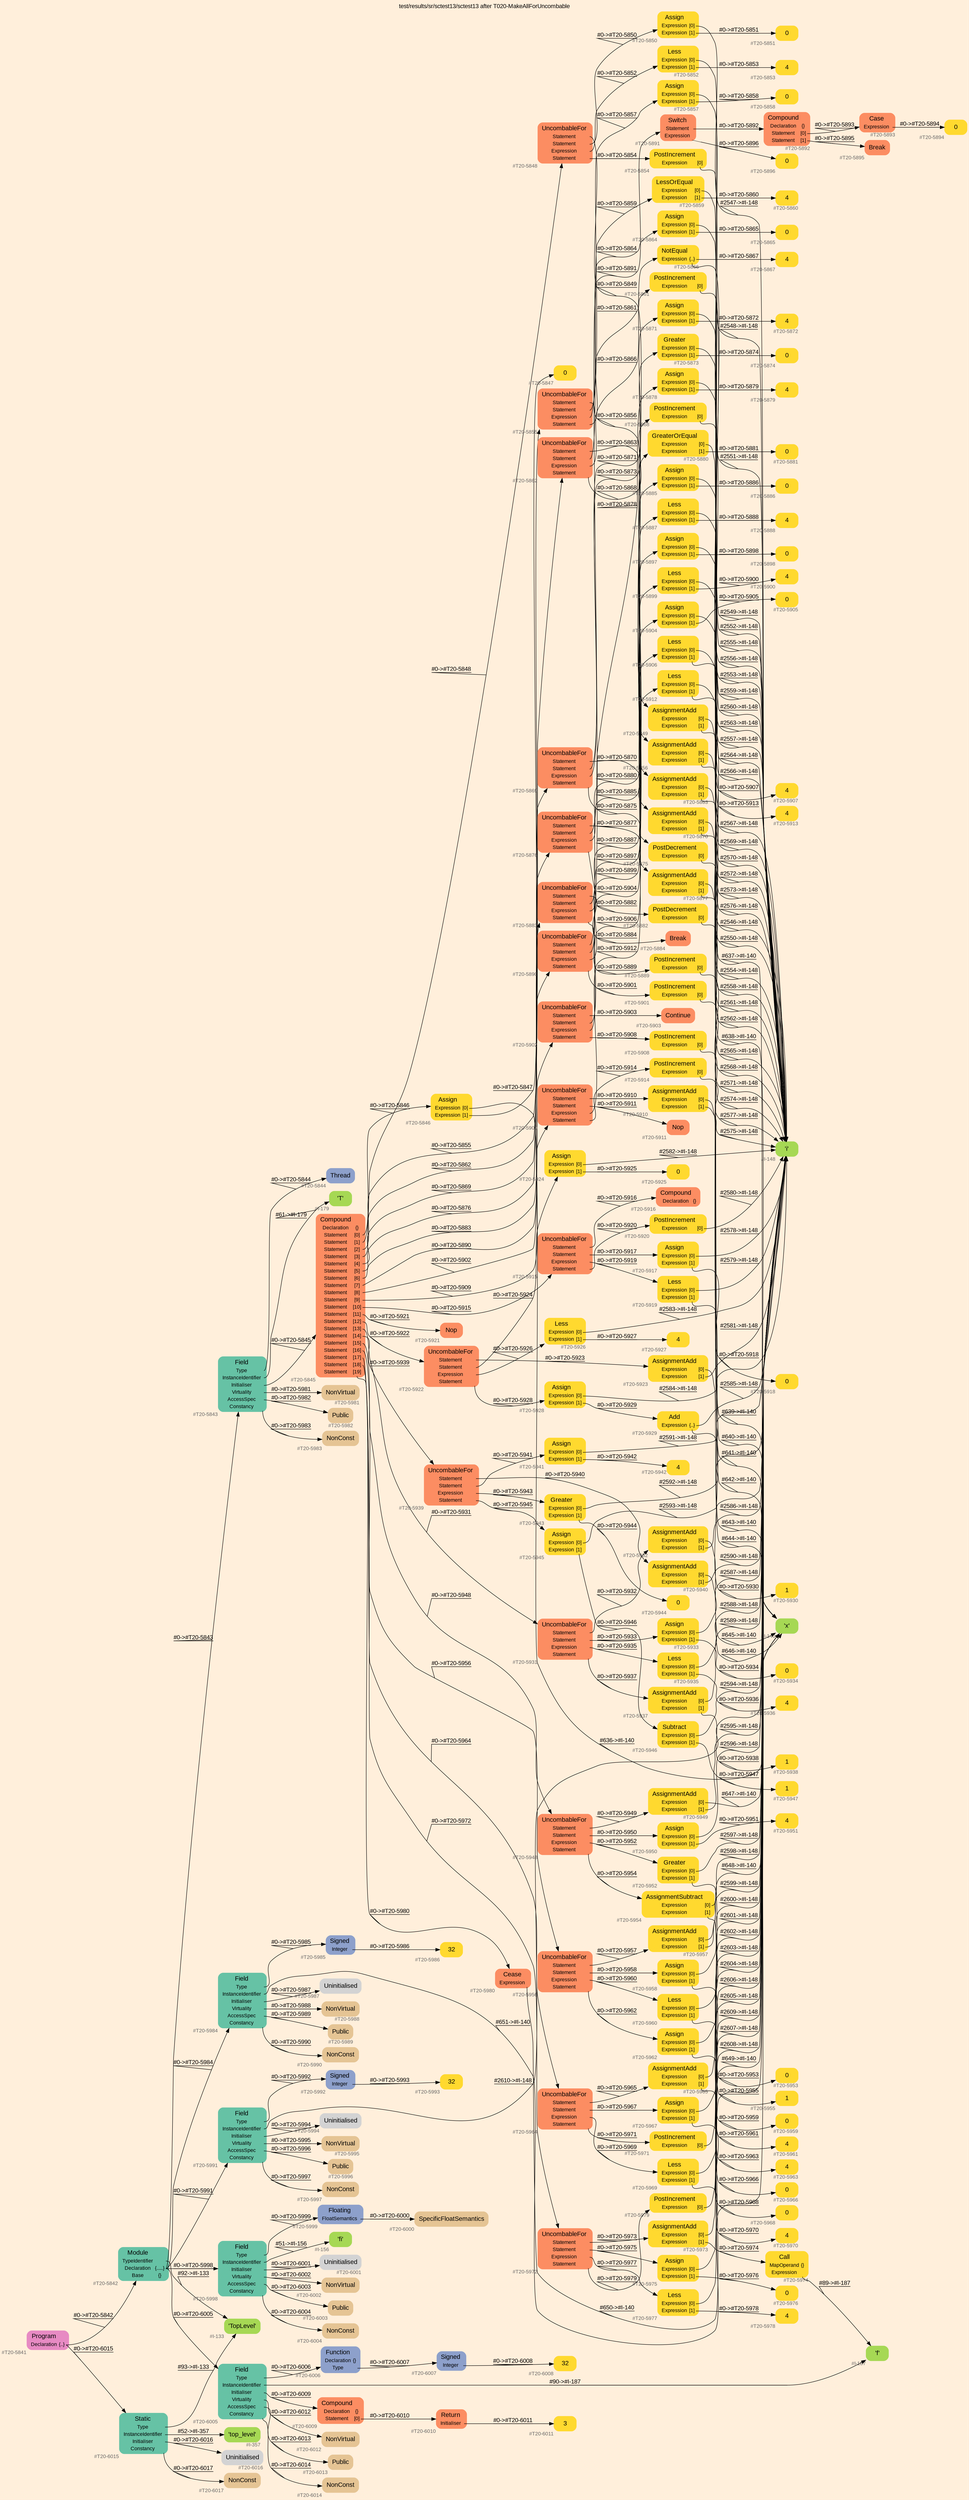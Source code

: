 digraph "test/results/sr/sctest13/sctest13 after T020-MakeAllForUncombable" {
label = "test/results/sr/sctest13/sctest13 after T020-MakeAllForUncombable"
labelloc = t
graph [
    rankdir = "LR"
    ranksep = 0.3
    bgcolor = antiquewhite1
    color = black
    fontcolor = black
    fontname = "Arial"
];
node [
    fontname = "Arial"
];
edge [
    fontname = "Arial"
];

// -------------------- node figure --------------------
// -------- block #T20-5841 ----------
"#T20-5841" [
    fillcolor = "/set28/4"
    xlabel = "#T20-5841"
    fontsize = "12"
    fontcolor = grey40
    shape = "plaintext"
    label = <<TABLE BORDER="0" CELLBORDER="0" CELLSPACING="0">
     <TR><TD><FONT COLOR="black" POINT-SIZE="15">Program</FONT></TD></TR>
     <TR><TD><FONT COLOR="black" POINT-SIZE="12">Declaration</FONT></TD><TD PORT="port0"><FONT COLOR="black" POINT-SIZE="12">{..}</FONT></TD></TR>
    </TABLE>>
    style = "rounded,filled"
];

// -------- block #T20-5842 ----------
"#T20-5842" [
    fillcolor = "/set28/1"
    xlabel = "#T20-5842"
    fontsize = "12"
    fontcolor = grey40
    shape = "plaintext"
    label = <<TABLE BORDER="0" CELLBORDER="0" CELLSPACING="0">
     <TR><TD><FONT COLOR="black" POINT-SIZE="15">Module</FONT></TD></TR>
     <TR><TD><FONT COLOR="black" POINT-SIZE="12">TypeIdentifier</FONT></TD><TD PORT="port0"></TD></TR>
     <TR><TD><FONT COLOR="black" POINT-SIZE="12">Declaration</FONT></TD><TD PORT="port1"><FONT COLOR="black" POINT-SIZE="12">{.....}</FONT></TD></TR>
     <TR><TD><FONT COLOR="black" POINT-SIZE="12">Base</FONT></TD><TD PORT="port2"><FONT COLOR="black" POINT-SIZE="12">{}</FONT></TD></TR>
    </TABLE>>
    style = "rounded,filled"
];

// -------- block #I-133 ----------
"#I-133" [
    fillcolor = "/set28/5"
    xlabel = "#I-133"
    fontsize = "12"
    fontcolor = grey40
    shape = "plaintext"
    label = <<TABLE BORDER="0" CELLBORDER="0" CELLSPACING="0">
     <TR><TD><FONT COLOR="black" POINT-SIZE="15">'TopLevel'</FONT></TD></TR>
    </TABLE>>
    style = "rounded,filled"
];

// -------- block #T20-5843 ----------
"#T20-5843" [
    fillcolor = "/set28/1"
    xlabel = "#T20-5843"
    fontsize = "12"
    fontcolor = grey40
    shape = "plaintext"
    label = <<TABLE BORDER="0" CELLBORDER="0" CELLSPACING="0">
     <TR><TD><FONT COLOR="black" POINT-SIZE="15">Field</FONT></TD></TR>
     <TR><TD><FONT COLOR="black" POINT-SIZE="12">Type</FONT></TD><TD PORT="port0"></TD></TR>
     <TR><TD><FONT COLOR="black" POINT-SIZE="12">InstanceIdentifier</FONT></TD><TD PORT="port1"></TD></TR>
     <TR><TD><FONT COLOR="black" POINT-SIZE="12">Initialiser</FONT></TD><TD PORT="port2"></TD></TR>
     <TR><TD><FONT COLOR="black" POINT-SIZE="12">Virtuality</FONT></TD><TD PORT="port3"></TD></TR>
     <TR><TD><FONT COLOR="black" POINT-SIZE="12">AccessSpec</FONT></TD><TD PORT="port4"></TD></TR>
     <TR><TD><FONT COLOR="black" POINT-SIZE="12">Constancy</FONT></TD><TD PORT="port5"></TD></TR>
    </TABLE>>
    style = "rounded,filled"
];

// -------- block #T20-5844 ----------
"#T20-5844" [
    fillcolor = "/set28/3"
    xlabel = "#T20-5844"
    fontsize = "12"
    fontcolor = grey40
    shape = "plaintext"
    label = <<TABLE BORDER="0" CELLBORDER="0" CELLSPACING="0">
     <TR><TD><FONT COLOR="black" POINT-SIZE="15">Thread</FONT></TD></TR>
    </TABLE>>
    style = "rounded,filled"
];

// -------- block #I-179 ----------
"#I-179" [
    fillcolor = "/set28/5"
    xlabel = "#I-179"
    fontsize = "12"
    fontcolor = grey40
    shape = "plaintext"
    label = <<TABLE BORDER="0" CELLBORDER="0" CELLSPACING="0">
     <TR><TD><FONT COLOR="black" POINT-SIZE="15">'T'</FONT></TD></TR>
    </TABLE>>
    style = "rounded,filled"
];

// -------- block #T20-5845 ----------
"#T20-5845" [
    fillcolor = "/set28/2"
    xlabel = "#T20-5845"
    fontsize = "12"
    fontcolor = grey40
    shape = "plaintext"
    label = <<TABLE BORDER="0" CELLBORDER="0" CELLSPACING="0">
     <TR><TD><FONT COLOR="black" POINT-SIZE="15">Compound</FONT></TD></TR>
     <TR><TD><FONT COLOR="black" POINT-SIZE="12">Declaration</FONT></TD><TD PORT="port0"><FONT COLOR="black" POINT-SIZE="12">{}</FONT></TD></TR>
     <TR><TD><FONT COLOR="black" POINT-SIZE="12">Statement</FONT></TD><TD PORT="port1"><FONT COLOR="black" POINT-SIZE="12">[0]</FONT></TD></TR>
     <TR><TD><FONT COLOR="black" POINT-SIZE="12">Statement</FONT></TD><TD PORT="port2"><FONT COLOR="black" POINT-SIZE="12">[1]</FONT></TD></TR>
     <TR><TD><FONT COLOR="black" POINT-SIZE="12">Statement</FONT></TD><TD PORT="port3"><FONT COLOR="black" POINT-SIZE="12">[2]</FONT></TD></TR>
     <TR><TD><FONT COLOR="black" POINT-SIZE="12">Statement</FONT></TD><TD PORT="port4"><FONT COLOR="black" POINT-SIZE="12">[3]</FONT></TD></TR>
     <TR><TD><FONT COLOR="black" POINT-SIZE="12">Statement</FONT></TD><TD PORT="port5"><FONT COLOR="black" POINT-SIZE="12">[4]</FONT></TD></TR>
     <TR><TD><FONT COLOR="black" POINT-SIZE="12">Statement</FONT></TD><TD PORT="port6"><FONT COLOR="black" POINT-SIZE="12">[5]</FONT></TD></TR>
     <TR><TD><FONT COLOR="black" POINT-SIZE="12">Statement</FONT></TD><TD PORT="port7"><FONT COLOR="black" POINT-SIZE="12">[6]</FONT></TD></TR>
     <TR><TD><FONT COLOR="black" POINT-SIZE="12">Statement</FONT></TD><TD PORT="port8"><FONT COLOR="black" POINT-SIZE="12">[7]</FONT></TD></TR>
     <TR><TD><FONT COLOR="black" POINT-SIZE="12">Statement</FONT></TD><TD PORT="port9"><FONT COLOR="black" POINT-SIZE="12">[8]</FONT></TD></TR>
     <TR><TD><FONT COLOR="black" POINT-SIZE="12">Statement</FONT></TD><TD PORT="port10"><FONT COLOR="black" POINT-SIZE="12">[9]</FONT></TD></TR>
     <TR><TD><FONT COLOR="black" POINT-SIZE="12">Statement</FONT></TD><TD PORT="port11"><FONT COLOR="black" POINT-SIZE="12">[10]</FONT></TD></TR>
     <TR><TD><FONT COLOR="black" POINT-SIZE="12">Statement</FONT></TD><TD PORT="port12"><FONT COLOR="black" POINT-SIZE="12">[11]</FONT></TD></TR>
     <TR><TD><FONT COLOR="black" POINT-SIZE="12">Statement</FONT></TD><TD PORT="port13"><FONT COLOR="black" POINT-SIZE="12">[12]</FONT></TD></TR>
     <TR><TD><FONT COLOR="black" POINT-SIZE="12">Statement</FONT></TD><TD PORT="port14"><FONT COLOR="black" POINT-SIZE="12">[13]</FONT></TD></TR>
     <TR><TD><FONT COLOR="black" POINT-SIZE="12">Statement</FONT></TD><TD PORT="port15"><FONT COLOR="black" POINT-SIZE="12">[14]</FONT></TD></TR>
     <TR><TD><FONT COLOR="black" POINT-SIZE="12">Statement</FONT></TD><TD PORT="port16"><FONT COLOR="black" POINT-SIZE="12">[15]</FONT></TD></TR>
     <TR><TD><FONT COLOR="black" POINT-SIZE="12">Statement</FONT></TD><TD PORT="port17"><FONT COLOR="black" POINT-SIZE="12">[16]</FONT></TD></TR>
     <TR><TD><FONT COLOR="black" POINT-SIZE="12">Statement</FONT></TD><TD PORT="port18"><FONT COLOR="black" POINT-SIZE="12">[17]</FONT></TD></TR>
     <TR><TD><FONT COLOR="black" POINT-SIZE="12">Statement</FONT></TD><TD PORT="port19"><FONT COLOR="black" POINT-SIZE="12">[18]</FONT></TD></TR>
     <TR><TD><FONT COLOR="black" POINT-SIZE="12">Statement</FONT></TD><TD PORT="port20"><FONT COLOR="black" POINT-SIZE="12">[19]</FONT></TD></TR>
    </TABLE>>
    style = "rounded,filled"
];

// -------- block #T20-5846 ----------
"#T20-5846" [
    fillcolor = "/set28/6"
    xlabel = "#T20-5846"
    fontsize = "12"
    fontcolor = grey40
    shape = "plaintext"
    label = <<TABLE BORDER="0" CELLBORDER="0" CELLSPACING="0">
     <TR><TD><FONT COLOR="black" POINT-SIZE="15">Assign</FONT></TD></TR>
     <TR><TD><FONT COLOR="black" POINT-SIZE="12">Expression</FONT></TD><TD PORT="port0"><FONT COLOR="black" POINT-SIZE="12">[0]</FONT></TD></TR>
     <TR><TD><FONT COLOR="black" POINT-SIZE="12">Expression</FONT></TD><TD PORT="port1"><FONT COLOR="black" POINT-SIZE="12">[1]</FONT></TD></TR>
    </TABLE>>
    style = "rounded,filled"
];

// -------- block #I-140 ----------
"#I-140" [
    fillcolor = "/set28/5"
    xlabel = "#I-140"
    fontsize = "12"
    fontcolor = grey40
    shape = "plaintext"
    label = <<TABLE BORDER="0" CELLBORDER="0" CELLSPACING="0">
     <TR><TD><FONT COLOR="black" POINT-SIZE="15">'x'</FONT></TD></TR>
    </TABLE>>
    style = "rounded,filled"
];

// -------- block #T20-5847 ----------
"#T20-5847" [
    fillcolor = "/set28/6"
    xlabel = "#T20-5847"
    fontsize = "12"
    fontcolor = grey40
    shape = "plaintext"
    label = <<TABLE BORDER="0" CELLBORDER="0" CELLSPACING="0">
     <TR><TD><FONT COLOR="black" POINT-SIZE="15">0</FONT></TD></TR>
    </TABLE>>
    style = "rounded,filled"
];

// -------- block #T20-5848 ----------
"#T20-5848" [
    fillcolor = "/set28/2"
    xlabel = "#T20-5848"
    fontsize = "12"
    fontcolor = grey40
    shape = "plaintext"
    label = <<TABLE BORDER="0" CELLBORDER="0" CELLSPACING="0">
     <TR><TD><FONT COLOR="black" POINT-SIZE="15">UncombableFor</FONT></TD></TR>
     <TR><TD><FONT COLOR="black" POINT-SIZE="12">Statement</FONT></TD><TD PORT="port0"></TD></TR>
     <TR><TD><FONT COLOR="black" POINT-SIZE="12">Statement</FONT></TD><TD PORT="port1"></TD></TR>
     <TR><TD><FONT COLOR="black" POINT-SIZE="12">Expression</FONT></TD><TD PORT="port2"></TD></TR>
     <TR><TD><FONT COLOR="black" POINT-SIZE="12">Statement</FONT></TD><TD PORT="port3"></TD></TR>
    </TABLE>>
    style = "rounded,filled"
];

// -------- block #T20-5849 ----------
"#T20-5849" [
    fillcolor = "/set28/6"
    xlabel = "#T20-5849"
    fontsize = "12"
    fontcolor = grey40
    shape = "plaintext"
    label = <<TABLE BORDER="0" CELLBORDER="0" CELLSPACING="0">
     <TR><TD><FONT COLOR="black" POINT-SIZE="15">AssignmentAdd</FONT></TD></TR>
     <TR><TD><FONT COLOR="black" POINT-SIZE="12">Expression</FONT></TD><TD PORT="port0"><FONT COLOR="black" POINT-SIZE="12">[0]</FONT></TD></TR>
     <TR><TD><FONT COLOR="black" POINT-SIZE="12">Expression</FONT></TD><TD PORT="port1"><FONT COLOR="black" POINT-SIZE="12">[1]</FONT></TD></TR>
    </TABLE>>
    style = "rounded,filled"
];

// -------- block #I-148 ----------
"#I-148" [
    fillcolor = "/set28/5"
    xlabel = "#I-148"
    fontsize = "12"
    fontcolor = grey40
    shape = "plaintext"
    label = <<TABLE BORDER="0" CELLBORDER="0" CELLSPACING="0">
     <TR><TD><FONT COLOR="black" POINT-SIZE="15">'i'</FONT></TD></TR>
    </TABLE>>
    style = "rounded,filled"
];

// -------- block #T20-5850 ----------
"#T20-5850" [
    fillcolor = "/set28/6"
    xlabel = "#T20-5850"
    fontsize = "12"
    fontcolor = grey40
    shape = "plaintext"
    label = <<TABLE BORDER="0" CELLBORDER="0" CELLSPACING="0">
     <TR><TD><FONT COLOR="black" POINT-SIZE="15">Assign</FONT></TD></TR>
     <TR><TD><FONT COLOR="black" POINT-SIZE="12">Expression</FONT></TD><TD PORT="port0"><FONT COLOR="black" POINT-SIZE="12">[0]</FONT></TD></TR>
     <TR><TD><FONT COLOR="black" POINT-SIZE="12">Expression</FONT></TD><TD PORT="port1"><FONT COLOR="black" POINT-SIZE="12">[1]</FONT></TD></TR>
    </TABLE>>
    style = "rounded,filled"
];

// -------- block #T20-5851 ----------
"#T20-5851" [
    fillcolor = "/set28/6"
    xlabel = "#T20-5851"
    fontsize = "12"
    fontcolor = grey40
    shape = "plaintext"
    label = <<TABLE BORDER="0" CELLBORDER="0" CELLSPACING="0">
     <TR><TD><FONT COLOR="black" POINT-SIZE="15">0</FONT></TD></TR>
    </TABLE>>
    style = "rounded,filled"
];

// -------- block #T20-5852 ----------
"#T20-5852" [
    fillcolor = "/set28/6"
    xlabel = "#T20-5852"
    fontsize = "12"
    fontcolor = grey40
    shape = "plaintext"
    label = <<TABLE BORDER="0" CELLBORDER="0" CELLSPACING="0">
     <TR><TD><FONT COLOR="black" POINT-SIZE="15">Less</FONT></TD></TR>
     <TR><TD><FONT COLOR="black" POINT-SIZE="12">Expression</FONT></TD><TD PORT="port0"><FONT COLOR="black" POINT-SIZE="12">[0]</FONT></TD></TR>
     <TR><TD><FONT COLOR="black" POINT-SIZE="12">Expression</FONT></TD><TD PORT="port1"><FONT COLOR="black" POINT-SIZE="12">[1]</FONT></TD></TR>
    </TABLE>>
    style = "rounded,filled"
];

// -------- block #T20-5853 ----------
"#T20-5853" [
    fillcolor = "/set28/6"
    xlabel = "#T20-5853"
    fontsize = "12"
    fontcolor = grey40
    shape = "plaintext"
    label = <<TABLE BORDER="0" CELLBORDER="0" CELLSPACING="0">
     <TR><TD><FONT COLOR="black" POINT-SIZE="15">4</FONT></TD></TR>
    </TABLE>>
    style = "rounded,filled"
];

// -------- block #T20-5854 ----------
"#T20-5854" [
    fillcolor = "/set28/6"
    xlabel = "#T20-5854"
    fontsize = "12"
    fontcolor = grey40
    shape = "plaintext"
    label = <<TABLE BORDER="0" CELLBORDER="0" CELLSPACING="0">
     <TR><TD><FONT COLOR="black" POINT-SIZE="15">PostIncrement</FONT></TD></TR>
     <TR><TD><FONT COLOR="black" POINT-SIZE="12">Expression</FONT></TD><TD PORT="port0"><FONT COLOR="black" POINT-SIZE="12">[0]</FONT></TD></TR>
    </TABLE>>
    style = "rounded,filled"
];

// -------- block #T20-5855 ----------
"#T20-5855" [
    fillcolor = "/set28/2"
    xlabel = "#T20-5855"
    fontsize = "12"
    fontcolor = grey40
    shape = "plaintext"
    label = <<TABLE BORDER="0" CELLBORDER="0" CELLSPACING="0">
     <TR><TD><FONT COLOR="black" POINT-SIZE="15">UncombableFor</FONT></TD></TR>
     <TR><TD><FONT COLOR="black" POINT-SIZE="12">Statement</FONT></TD><TD PORT="port0"></TD></TR>
     <TR><TD><FONT COLOR="black" POINT-SIZE="12">Statement</FONT></TD><TD PORT="port1"></TD></TR>
     <TR><TD><FONT COLOR="black" POINT-SIZE="12">Expression</FONT></TD><TD PORT="port2"></TD></TR>
     <TR><TD><FONT COLOR="black" POINT-SIZE="12">Statement</FONT></TD><TD PORT="port3"></TD></TR>
    </TABLE>>
    style = "rounded,filled"
];

// -------- block #T20-5856 ----------
"#T20-5856" [
    fillcolor = "/set28/6"
    xlabel = "#T20-5856"
    fontsize = "12"
    fontcolor = grey40
    shape = "plaintext"
    label = <<TABLE BORDER="0" CELLBORDER="0" CELLSPACING="0">
     <TR><TD><FONT COLOR="black" POINT-SIZE="15">AssignmentAdd</FONT></TD></TR>
     <TR><TD><FONT COLOR="black" POINT-SIZE="12">Expression</FONT></TD><TD PORT="port0"><FONT COLOR="black" POINT-SIZE="12">[0]</FONT></TD></TR>
     <TR><TD><FONT COLOR="black" POINT-SIZE="12">Expression</FONT></TD><TD PORT="port1"><FONT COLOR="black" POINT-SIZE="12">[1]</FONT></TD></TR>
    </TABLE>>
    style = "rounded,filled"
];

// -------- block #T20-5857 ----------
"#T20-5857" [
    fillcolor = "/set28/6"
    xlabel = "#T20-5857"
    fontsize = "12"
    fontcolor = grey40
    shape = "plaintext"
    label = <<TABLE BORDER="0" CELLBORDER="0" CELLSPACING="0">
     <TR><TD><FONT COLOR="black" POINT-SIZE="15">Assign</FONT></TD></TR>
     <TR><TD><FONT COLOR="black" POINT-SIZE="12">Expression</FONT></TD><TD PORT="port0"><FONT COLOR="black" POINT-SIZE="12">[0]</FONT></TD></TR>
     <TR><TD><FONT COLOR="black" POINT-SIZE="12">Expression</FONT></TD><TD PORT="port1"><FONT COLOR="black" POINT-SIZE="12">[1]</FONT></TD></TR>
    </TABLE>>
    style = "rounded,filled"
];

// -------- block #T20-5858 ----------
"#T20-5858" [
    fillcolor = "/set28/6"
    xlabel = "#T20-5858"
    fontsize = "12"
    fontcolor = grey40
    shape = "plaintext"
    label = <<TABLE BORDER="0" CELLBORDER="0" CELLSPACING="0">
     <TR><TD><FONT COLOR="black" POINT-SIZE="15">0</FONT></TD></TR>
    </TABLE>>
    style = "rounded,filled"
];

// -------- block #T20-5859 ----------
"#T20-5859" [
    fillcolor = "/set28/6"
    xlabel = "#T20-5859"
    fontsize = "12"
    fontcolor = grey40
    shape = "plaintext"
    label = <<TABLE BORDER="0" CELLBORDER="0" CELLSPACING="0">
     <TR><TD><FONT COLOR="black" POINT-SIZE="15">LessOrEqual</FONT></TD></TR>
     <TR><TD><FONT COLOR="black" POINT-SIZE="12">Expression</FONT></TD><TD PORT="port0"><FONT COLOR="black" POINT-SIZE="12">[0]</FONT></TD></TR>
     <TR><TD><FONT COLOR="black" POINT-SIZE="12">Expression</FONT></TD><TD PORT="port1"><FONT COLOR="black" POINT-SIZE="12">[1]</FONT></TD></TR>
    </TABLE>>
    style = "rounded,filled"
];

// -------- block #T20-5860 ----------
"#T20-5860" [
    fillcolor = "/set28/6"
    xlabel = "#T20-5860"
    fontsize = "12"
    fontcolor = grey40
    shape = "plaintext"
    label = <<TABLE BORDER="0" CELLBORDER="0" CELLSPACING="0">
     <TR><TD><FONT COLOR="black" POINT-SIZE="15">4</FONT></TD></TR>
    </TABLE>>
    style = "rounded,filled"
];

// -------- block #T20-5861 ----------
"#T20-5861" [
    fillcolor = "/set28/6"
    xlabel = "#T20-5861"
    fontsize = "12"
    fontcolor = grey40
    shape = "plaintext"
    label = <<TABLE BORDER="0" CELLBORDER="0" CELLSPACING="0">
     <TR><TD><FONT COLOR="black" POINT-SIZE="15">PostIncrement</FONT></TD></TR>
     <TR><TD><FONT COLOR="black" POINT-SIZE="12">Expression</FONT></TD><TD PORT="port0"><FONT COLOR="black" POINT-SIZE="12">[0]</FONT></TD></TR>
    </TABLE>>
    style = "rounded,filled"
];

// -------- block #T20-5862 ----------
"#T20-5862" [
    fillcolor = "/set28/2"
    xlabel = "#T20-5862"
    fontsize = "12"
    fontcolor = grey40
    shape = "plaintext"
    label = <<TABLE BORDER="0" CELLBORDER="0" CELLSPACING="0">
     <TR><TD><FONT COLOR="black" POINT-SIZE="15">UncombableFor</FONT></TD></TR>
     <TR><TD><FONT COLOR="black" POINT-SIZE="12">Statement</FONT></TD><TD PORT="port0"></TD></TR>
     <TR><TD><FONT COLOR="black" POINT-SIZE="12">Statement</FONT></TD><TD PORT="port1"></TD></TR>
     <TR><TD><FONT COLOR="black" POINT-SIZE="12">Expression</FONT></TD><TD PORT="port2"></TD></TR>
     <TR><TD><FONT COLOR="black" POINT-SIZE="12">Statement</FONT></TD><TD PORT="port3"></TD></TR>
    </TABLE>>
    style = "rounded,filled"
];

// -------- block #T20-5863 ----------
"#T20-5863" [
    fillcolor = "/set28/6"
    xlabel = "#T20-5863"
    fontsize = "12"
    fontcolor = grey40
    shape = "plaintext"
    label = <<TABLE BORDER="0" CELLBORDER="0" CELLSPACING="0">
     <TR><TD><FONT COLOR="black" POINT-SIZE="15">AssignmentAdd</FONT></TD></TR>
     <TR><TD><FONT COLOR="black" POINT-SIZE="12">Expression</FONT></TD><TD PORT="port0"><FONT COLOR="black" POINT-SIZE="12">[0]</FONT></TD></TR>
     <TR><TD><FONT COLOR="black" POINT-SIZE="12">Expression</FONT></TD><TD PORT="port1"><FONT COLOR="black" POINT-SIZE="12">[1]</FONT></TD></TR>
    </TABLE>>
    style = "rounded,filled"
];

// -------- block #T20-5864 ----------
"#T20-5864" [
    fillcolor = "/set28/6"
    xlabel = "#T20-5864"
    fontsize = "12"
    fontcolor = grey40
    shape = "plaintext"
    label = <<TABLE BORDER="0" CELLBORDER="0" CELLSPACING="0">
     <TR><TD><FONT COLOR="black" POINT-SIZE="15">Assign</FONT></TD></TR>
     <TR><TD><FONT COLOR="black" POINT-SIZE="12">Expression</FONT></TD><TD PORT="port0"><FONT COLOR="black" POINT-SIZE="12">[0]</FONT></TD></TR>
     <TR><TD><FONT COLOR="black" POINT-SIZE="12">Expression</FONT></TD><TD PORT="port1"><FONT COLOR="black" POINT-SIZE="12">[1]</FONT></TD></TR>
    </TABLE>>
    style = "rounded,filled"
];

// -------- block #T20-5865 ----------
"#T20-5865" [
    fillcolor = "/set28/6"
    xlabel = "#T20-5865"
    fontsize = "12"
    fontcolor = grey40
    shape = "plaintext"
    label = <<TABLE BORDER="0" CELLBORDER="0" CELLSPACING="0">
     <TR><TD><FONT COLOR="black" POINT-SIZE="15">0</FONT></TD></TR>
    </TABLE>>
    style = "rounded,filled"
];

// -------- block #T20-5866 ----------
"#T20-5866" [
    fillcolor = "/set28/6"
    xlabel = "#T20-5866"
    fontsize = "12"
    fontcolor = grey40
    shape = "plaintext"
    label = <<TABLE BORDER="0" CELLBORDER="0" CELLSPACING="0">
     <TR><TD><FONT COLOR="black" POINT-SIZE="15">NotEqual</FONT></TD></TR>
     <TR><TD><FONT COLOR="black" POINT-SIZE="12">Expression</FONT></TD><TD PORT="port0"><FONT COLOR="black" POINT-SIZE="12">{..}</FONT></TD></TR>
    </TABLE>>
    style = "rounded,filled"
];

// -------- block #T20-5867 ----------
"#T20-5867" [
    fillcolor = "/set28/6"
    xlabel = "#T20-5867"
    fontsize = "12"
    fontcolor = grey40
    shape = "plaintext"
    label = <<TABLE BORDER="0" CELLBORDER="0" CELLSPACING="0">
     <TR><TD><FONT COLOR="black" POINT-SIZE="15">4</FONT></TD></TR>
    </TABLE>>
    style = "rounded,filled"
];

// -------- block #T20-5868 ----------
"#T20-5868" [
    fillcolor = "/set28/6"
    xlabel = "#T20-5868"
    fontsize = "12"
    fontcolor = grey40
    shape = "plaintext"
    label = <<TABLE BORDER="0" CELLBORDER="0" CELLSPACING="0">
     <TR><TD><FONT COLOR="black" POINT-SIZE="15">PostIncrement</FONT></TD></TR>
     <TR><TD><FONT COLOR="black" POINT-SIZE="12">Expression</FONT></TD><TD PORT="port0"><FONT COLOR="black" POINT-SIZE="12">[0]</FONT></TD></TR>
    </TABLE>>
    style = "rounded,filled"
];

// -------- block #T20-5869 ----------
"#T20-5869" [
    fillcolor = "/set28/2"
    xlabel = "#T20-5869"
    fontsize = "12"
    fontcolor = grey40
    shape = "plaintext"
    label = <<TABLE BORDER="0" CELLBORDER="0" CELLSPACING="0">
     <TR><TD><FONT COLOR="black" POINT-SIZE="15">UncombableFor</FONT></TD></TR>
     <TR><TD><FONT COLOR="black" POINT-SIZE="12">Statement</FONT></TD><TD PORT="port0"></TD></TR>
     <TR><TD><FONT COLOR="black" POINT-SIZE="12">Statement</FONT></TD><TD PORT="port1"></TD></TR>
     <TR><TD><FONT COLOR="black" POINT-SIZE="12">Expression</FONT></TD><TD PORT="port2"></TD></TR>
     <TR><TD><FONT COLOR="black" POINT-SIZE="12">Statement</FONT></TD><TD PORT="port3"></TD></TR>
    </TABLE>>
    style = "rounded,filled"
];

// -------- block #T20-5870 ----------
"#T20-5870" [
    fillcolor = "/set28/6"
    xlabel = "#T20-5870"
    fontsize = "12"
    fontcolor = grey40
    shape = "plaintext"
    label = <<TABLE BORDER="0" CELLBORDER="0" CELLSPACING="0">
     <TR><TD><FONT COLOR="black" POINT-SIZE="15">AssignmentAdd</FONT></TD></TR>
     <TR><TD><FONT COLOR="black" POINT-SIZE="12">Expression</FONT></TD><TD PORT="port0"><FONT COLOR="black" POINT-SIZE="12">[0]</FONT></TD></TR>
     <TR><TD><FONT COLOR="black" POINT-SIZE="12">Expression</FONT></TD><TD PORT="port1"><FONT COLOR="black" POINT-SIZE="12">[1]</FONT></TD></TR>
    </TABLE>>
    style = "rounded,filled"
];

// -------- block #T20-5871 ----------
"#T20-5871" [
    fillcolor = "/set28/6"
    xlabel = "#T20-5871"
    fontsize = "12"
    fontcolor = grey40
    shape = "plaintext"
    label = <<TABLE BORDER="0" CELLBORDER="0" CELLSPACING="0">
     <TR><TD><FONT COLOR="black" POINT-SIZE="15">Assign</FONT></TD></TR>
     <TR><TD><FONT COLOR="black" POINT-SIZE="12">Expression</FONT></TD><TD PORT="port0"><FONT COLOR="black" POINT-SIZE="12">[0]</FONT></TD></TR>
     <TR><TD><FONT COLOR="black" POINT-SIZE="12">Expression</FONT></TD><TD PORT="port1"><FONT COLOR="black" POINT-SIZE="12">[1]</FONT></TD></TR>
    </TABLE>>
    style = "rounded,filled"
];

// -------- block #T20-5872 ----------
"#T20-5872" [
    fillcolor = "/set28/6"
    xlabel = "#T20-5872"
    fontsize = "12"
    fontcolor = grey40
    shape = "plaintext"
    label = <<TABLE BORDER="0" CELLBORDER="0" CELLSPACING="0">
     <TR><TD><FONT COLOR="black" POINT-SIZE="15">4</FONT></TD></TR>
    </TABLE>>
    style = "rounded,filled"
];

// -------- block #T20-5873 ----------
"#T20-5873" [
    fillcolor = "/set28/6"
    xlabel = "#T20-5873"
    fontsize = "12"
    fontcolor = grey40
    shape = "plaintext"
    label = <<TABLE BORDER="0" CELLBORDER="0" CELLSPACING="0">
     <TR><TD><FONT COLOR="black" POINT-SIZE="15">Greater</FONT></TD></TR>
     <TR><TD><FONT COLOR="black" POINT-SIZE="12">Expression</FONT></TD><TD PORT="port0"><FONT COLOR="black" POINT-SIZE="12">[0]</FONT></TD></TR>
     <TR><TD><FONT COLOR="black" POINT-SIZE="12">Expression</FONT></TD><TD PORT="port1"><FONT COLOR="black" POINT-SIZE="12">[1]</FONT></TD></TR>
    </TABLE>>
    style = "rounded,filled"
];

// -------- block #T20-5874 ----------
"#T20-5874" [
    fillcolor = "/set28/6"
    xlabel = "#T20-5874"
    fontsize = "12"
    fontcolor = grey40
    shape = "plaintext"
    label = <<TABLE BORDER="0" CELLBORDER="0" CELLSPACING="0">
     <TR><TD><FONT COLOR="black" POINT-SIZE="15">0</FONT></TD></TR>
    </TABLE>>
    style = "rounded,filled"
];

// -------- block #T20-5875 ----------
"#T20-5875" [
    fillcolor = "/set28/6"
    xlabel = "#T20-5875"
    fontsize = "12"
    fontcolor = grey40
    shape = "plaintext"
    label = <<TABLE BORDER="0" CELLBORDER="0" CELLSPACING="0">
     <TR><TD><FONT COLOR="black" POINT-SIZE="15">PostDecrement</FONT></TD></TR>
     <TR><TD><FONT COLOR="black" POINT-SIZE="12">Expression</FONT></TD><TD PORT="port0"><FONT COLOR="black" POINT-SIZE="12">[0]</FONT></TD></TR>
    </TABLE>>
    style = "rounded,filled"
];

// -------- block #T20-5876 ----------
"#T20-5876" [
    fillcolor = "/set28/2"
    xlabel = "#T20-5876"
    fontsize = "12"
    fontcolor = grey40
    shape = "plaintext"
    label = <<TABLE BORDER="0" CELLBORDER="0" CELLSPACING="0">
     <TR><TD><FONT COLOR="black" POINT-SIZE="15">UncombableFor</FONT></TD></TR>
     <TR><TD><FONT COLOR="black" POINT-SIZE="12">Statement</FONT></TD><TD PORT="port0"></TD></TR>
     <TR><TD><FONT COLOR="black" POINT-SIZE="12">Statement</FONT></TD><TD PORT="port1"></TD></TR>
     <TR><TD><FONT COLOR="black" POINT-SIZE="12">Expression</FONT></TD><TD PORT="port2"></TD></TR>
     <TR><TD><FONT COLOR="black" POINT-SIZE="12">Statement</FONT></TD><TD PORT="port3"></TD></TR>
    </TABLE>>
    style = "rounded,filled"
];

// -------- block #T20-5877 ----------
"#T20-5877" [
    fillcolor = "/set28/6"
    xlabel = "#T20-5877"
    fontsize = "12"
    fontcolor = grey40
    shape = "plaintext"
    label = <<TABLE BORDER="0" CELLBORDER="0" CELLSPACING="0">
     <TR><TD><FONT COLOR="black" POINT-SIZE="15">AssignmentAdd</FONT></TD></TR>
     <TR><TD><FONT COLOR="black" POINT-SIZE="12">Expression</FONT></TD><TD PORT="port0"><FONT COLOR="black" POINT-SIZE="12">[0]</FONT></TD></TR>
     <TR><TD><FONT COLOR="black" POINT-SIZE="12">Expression</FONT></TD><TD PORT="port1"><FONT COLOR="black" POINT-SIZE="12">[1]</FONT></TD></TR>
    </TABLE>>
    style = "rounded,filled"
];

// -------- block #T20-5878 ----------
"#T20-5878" [
    fillcolor = "/set28/6"
    xlabel = "#T20-5878"
    fontsize = "12"
    fontcolor = grey40
    shape = "plaintext"
    label = <<TABLE BORDER="0" CELLBORDER="0" CELLSPACING="0">
     <TR><TD><FONT COLOR="black" POINT-SIZE="15">Assign</FONT></TD></TR>
     <TR><TD><FONT COLOR="black" POINT-SIZE="12">Expression</FONT></TD><TD PORT="port0"><FONT COLOR="black" POINT-SIZE="12">[0]</FONT></TD></TR>
     <TR><TD><FONT COLOR="black" POINT-SIZE="12">Expression</FONT></TD><TD PORT="port1"><FONT COLOR="black" POINT-SIZE="12">[1]</FONT></TD></TR>
    </TABLE>>
    style = "rounded,filled"
];

// -------- block #T20-5879 ----------
"#T20-5879" [
    fillcolor = "/set28/6"
    xlabel = "#T20-5879"
    fontsize = "12"
    fontcolor = grey40
    shape = "plaintext"
    label = <<TABLE BORDER="0" CELLBORDER="0" CELLSPACING="0">
     <TR><TD><FONT COLOR="black" POINT-SIZE="15">4</FONT></TD></TR>
    </TABLE>>
    style = "rounded,filled"
];

// -------- block #T20-5880 ----------
"#T20-5880" [
    fillcolor = "/set28/6"
    xlabel = "#T20-5880"
    fontsize = "12"
    fontcolor = grey40
    shape = "plaintext"
    label = <<TABLE BORDER="0" CELLBORDER="0" CELLSPACING="0">
     <TR><TD><FONT COLOR="black" POINT-SIZE="15">GreaterOrEqual</FONT></TD></TR>
     <TR><TD><FONT COLOR="black" POINT-SIZE="12">Expression</FONT></TD><TD PORT="port0"><FONT COLOR="black" POINT-SIZE="12">[0]</FONT></TD></TR>
     <TR><TD><FONT COLOR="black" POINT-SIZE="12">Expression</FONT></TD><TD PORT="port1"><FONT COLOR="black" POINT-SIZE="12">[1]</FONT></TD></TR>
    </TABLE>>
    style = "rounded,filled"
];

// -------- block #T20-5881 ----------
"#T20-5881" [
    fillcolor = "/set28/6"
    xlabel = "#T20-5881"
    fontsize = "12"
    fontcolor = grey40
    shape = "plaintext"
    label = <<TABLE BORDER="0" CELLBORDER="0" CELLSPACING="0">
     <TR><TD><FONT COLOR="black" POINT-SIZE="15">0</FONT></TD></TR>
    </TABLE>>
    style = "rounded,filled"
];

// -------- block #T20-5882 ----------
"#T20-5882" [
    fillcolor = "/set28/6"
    xlabel = "#T20-5882"
    fontsize = "12"
    fontcolor = grey40
    shape = "plaintext"
    label = <<TABLE BORDER="0" CELLBORDER="0" CELLSPACING="0">
     <TR><TD><FONT COLOR="black" POINT-SIZE="15">PostDecrement</FONT></TD></TR>
     <TR><TD><FONT COLOR="black" POINT-SIZE="12">Expression</FONT></TD><TD PORT="port0"><FONT COLOR="black" POINT-SIZE="12">[0]</FONT></TD></TR>
    </TABLE>>
    style = "rounded,filled"
];

// -------- block #T20-5883 ----------
"#T20-5883" [
    fillcolor = "/set28/2"
    xlabel = "#T20-5883"
    fontsize = "12"
    fontcolor = grey40
    shape = "plaintext"
    label = <<TABLE BORDER="0" CELLBORDER="0" CELLSPACING="0">
     <TR><TD><FONT COLOR="black" POINT-SIZE="15">UncombableFor</FONT></TD></TR>
     <TR><TD><FONT COLOR="black" POINT-SIZE="12">Statement</FONT></TD><TD PORT="port0"></TD></TR>
     <TR><TD><FONT COLOR="black" POINT-SIZE="12">Statement</FONT></TD><TD PORT="port1"></TD></TR>
     <TR><TD><FONT COLOR="black" POINT-SIZE="12">Expression</FONT></TD><TD PORT="port2"></TD></TR>
     <TR><TD><FONT COLOR="black" POINT-SIZE="12">Statement</FONT></TD><TD PORT="port3"></TD></TR>
    </TABLE>>
    style = "rounded,filled"
];

// -------- block #T20-5884 ----------
"#T20-5884" [
    fillcolor = "/set28/2"
    xlabel = "#T20-5884"
    fontsize = "12"
    fontcolor = grey40
    shape = "plaintext"
    label = <<TABLE BORDER="0" CELLBORDER="0" CELLSPACING="0">
     <TR><TD><FONT COLOR="black" POINT-SIZE="15">Break</FONT></TD></TR>
    </TABLE>>
    style = "rounded,filled"
];

// -------- block #T20-5885 ----------
"#T20-5885" [
    fillcolor = "/set28/6"
    xlabel = "#T20-5885"
    fontsize = "12"
    fontcolor = grey40
    shape = "plaintext"
    label = <<TABLE BORDER="0" CELLBORDER="0" CELLSPACING="0">
     <TR><TD><FONT COLOR="black" POINT-SIZE="15">Assign</FONT></TD></TR>
     <TR><TD><FONT COLOR="black" POINT-SIZE="12">Expression</FONT></TD><TD PORT="port0"><FONT COLOR="black" POINT-SIZE="12">[0]</FONT></TD></TR>
     <TR><TD><FONT COLOR="black" POINT-SIZE="12">Expression</FONT></TD><TD PORT="port1"><FONT COLOR="black" POINT-SIZE="12">[1]</FONT></TD></TR>
    </TABLE>>
    style = "rounded,filled"
];

// -------- block #T20-5886 ----------
"#T20-5886" [
    fillcolor = "/set28/6"
    xlabel = "#T20-5886"
    fontsize = "12"
    fontcolor = grey40
    shape = "plaintext"
    label = <<TABLE BORDER="0" CELLBORDER="0" CELLSPACING="0">
     <TR><TD><FONT COLOR="black" POINT-SIZE="15">0</FONT></TD></TR>
    </TABLE>>
    style = "rounded,filled"
];

// -------- block #T20-5887 ----------
"#T20-5887" [
    fillcolor = "/set28/6"
    xlabel = "#T20-5887"
    fontsize = "12"
    fontcolor = grey40
    shape = "plaintext"
    label = <<TABLE BORDER="0" CELLBORDER="0" CELLSPACING="0">
     <TR><TD><FONT COLOR="black" POINT-SIZE="15">Less</FONT></TD></TR>
     <TR><TD><FONT COLOR="black" POINT-SIZE="12">Expression</FONT></TD><TD PORT="port0"><FONT COLOR="black" POINT-SIZE="12">[0]</FONT></TD></TR>
     <TR><TD><FONT COLOR="black" POINT-SIZE="12">Expression</FONT></TD><TD PORT="port1"><FONT COLOR="black" POINT-SIZE="12">[1]</FONT></TD></TR>
    </TABLE>>
    style = "rounded,filled"
];

// -------- block #T20-5888 ----------
"#T20-5888" [
    fillcolor = "/set28/6"
    xlabel = "#T20-5888"
    fontsize = "12"
    fontcolor = grey40
    shape = "plaintext"
    label = <<TABLE BORDER="0" CELLBORDER="0" CELLSPACING="0">
     <TR><TD><FONT COLOR="black" POINT-SIZE="15">4</FONT></TD></TR>
    </TABLE>>
    style = "rounded,filled"
];

// -------- block #T20-5889 ----------
"#T20-5889" [
    fillcolor = "/set28/6"
    xlabel = "#T20-5889"
    fontsize = "12"
    fontcolor = grey40
    shape = "plaintext"
    label = <<TABLE BORDER="0" CELLBORDER="0" CELLSPACING="0">
     <TR><TD><FONT COLOR="black" POINT-SIZE="15">PostIncrement</FONT></TD></TR>
     <TR><TD><FONT COLOR="black" POINT-SIZE="12">Expression</FONT></TD><TD PORT="port0"><FONT COLOR="black" POINT-SIZE="12">[0]</FONT></TD></TR>
    </TABLE>>
    style = "rounded,filled"
];

// -------- block #T20-5890 ----------
"#T20-5890" [
    fillcolor = "/set28/2"
    xlabel = "#T20-5890"
    fontsize = "12"
    fontcolor = grey40
    shape = "plaintext"
    label = <<TABLE BORDER="0" CELLBORDER="0" CELLSPACING="0">
     <TR><TD><FONT COLOR="black" POINT-SIZE="15">UncombableFor</FONT></TD></TR>
     <TR><TD><FONT COLOR="black" POINT-SIZE="12">Statement</FONT></TD><TD PORT="port0"></TD></TR>
     <TR><TD><FONT COLOR="black" POINT-SIZE="12">Statement</FONT></TD><TD PORT="port1"></TD></TR>
     <TR><TD><FONT COLOR="black" POINT-SIZE="12">Expression</FONT></TD><TD PORT="port2"></TD></TR>
     <TR><TD><FONT COLOR="black" POINT-SIZE="12">Statement</FONT></TD><TD PORT="port3"></TD></TR>
    </TABLE>>
    style = "rounded,filled"
];

// -------- block #T20-5891 ----------
"#T20-5891" [
    fillcolor = "/set28/2"
    xlabel = "#T20-5891"
    fontsize = "12"
    fontcolor = grey40
    shape = "plaintext"
    label = <<TABLE BORDER="0" CELLBORDER="0" CELLSPACING="0">
     <TR><TD><FONT COLOR="black" POINT-SIZE="15">Switch</FONT></TD></TR>
     <TR><TD><FONT COLOR="black" POINT-SIZE="12">Statement</FONT></TD><TD PORT="port0"></TD></TR>
     <TR><TD><FONT COLOR="black" POINT-SIZE="12">Expression</FONT></TD><TD PORT="port1"></TD></TR>
    </TABLE>>
    style = "rounded,filled"
];

// -------- block #T20-5892 ----------
"#T20-5892" [
    fillcolor = "/set28/2"
    xlabel = "#T20-5892"
    fontsize = "12"
    fontcolor = grey40
    shape = "plaintext"
    label = <<TABLE BORDER="0" CELLBORDER="0" CELLSPACING="0">
     <TR><TD><FONT COLOR="black" POINT-SIZE="15">Compound</FONT></TD></TR>
     <TR><TD><FONT COLOR="black" POINT-SIZE="12">Declaration</FONT></TD><TD PORT="port0"><FONT COLOR="black" POINT-SIZE="12">{}</FONT></TD></TR>
     <TR><TD><FONT COLOR="black" POINT-SIZE="12">Statement</FONT></TD><TD PORT="port1"><FONT COLOR="black" POINT-SIZE="12">[0]</FONT></TD></TR>
     <TR><TD><FONT COLOR="black" POINT-SIZE="12">Statement</FONT></TD><TD PORT="port2"><FONT COLOR="black" POINT-SIZE="12">[1]</FONT></TD></TR>
    </TABLE>>
    style = "rounded,filled"
];

// -------- block #T20-5893 ----------
"#T20-5893" [
    fillcolor = "/set28/2"
    xlabel = "#T20-5893"
    fontsize = "12"
    fontcolor = grey40
    shape = "plaintext"
    label = <<TABLE BORDER="0" CELLBORDER="0" CELLSPACING="0">
     <TR><TD><FONT COLOR="black" POINT-SIZE="15">Case</FONT></TD></TR>
     <TR><TD><FONT COLOR="black" POINT-SIZE="12">Expression</FONT></TD><TD PORT="port0"></TD></TR>
    </TABLE>>
    style = "rounded,filled"
];

// -------- block #T20-5894 ----------
"#T20-5894" [
    fillcolor = "/set28/6"
    xlabel = "#T20-5894"
    fontsize = "12"
    fontcolor = grey40
    shape = "plaintext"
    label = <<TABLE BORDER="0" CELLBORDER="0" CELLSPACING="0">
     <TR><TD><FONT COLOR="black" POINT-SIZE="15">0</FONT></TD></TR>
    </TABLE>>
    style = "rounded,filled"
];

// -------- block #T20-5895 ----------
"#T20-5895" [
    fillcolor = "/set28/2"
    xlabel = "#T20-5895"
    fontsize = "12"
    fontcolor = grey40
    shape = "plaintext"
    label = <<TABLE BORDER="0" CELLBORDER="0" CELLSPACING="0">
     <TR><TD><FONT COLOR="black" POINT-SIZE="15">Break</FONT></TD></TR>
    </TABLE>>
    style = "rounded,filled"
];

// -------- block #T20-5896 ----------
"#T20-5896" [
    fillcolor = "/set28/6"
    xlabel = "#T20-5896"
    fontsize = "12"
    fontcolor = grey40
    shape = "plaintext"
    label = <<TABLE BORDER="0" CELLBORDER="0" CELLSPACING="0">
     <TR><TD><FONT COLOR="black" POINT-SIZE="15">0</FONT></TD></TR>
    </TABLE>>
    style = "rounded,filled"
];

// -------- block #T20-5897 ----------
"#T20-5897" [
    fillcolor = "/set28/6"
    xlabel = "#T20-5897"
    fontsize = "12"
    fontcolor = grey40
    shape = "plaintext"
    label = <<TABLE BORDER="0" CELLBORDER="0" CELLSPACING="0">
     <TR><TD><FONT COLOR="black" POINT-SIZE="15">Assign</FONT></TD></TR>
     <TR><TD><FONT COLOR="black" POINT-SIZE="12">Expression</FONT></TD><TD PORT="port0"><FONT COLOR="black" POINT-SIZE="12">[0]</FONT></TD></TR>
     <TR><TD><FONT COLOR="black" POINT-SIZE="12">Expression</FONT></TD><TD PORT="port1"><FONT COLOR="black" POINT-SIZE="12">[1]</FONT></TD></TR>
    </TABLE>>
    style = "rounded,filled"
];

// -------- block #T20-5898 ----------
"#T20-5898" [
    fillcolor = "/set28/6"
    xlabel = "#T20-5898"
    fontsize = "12"
    fontcolor = grey40
    shape = "plaintext"
    label = <<TABLE BORDER="0" CELLBORDER="0" CELLSPACING="0">
     <TR><TD><FONT COLOR="black" POINT-SIZE="15">0</FONT></TD></TR>
    </TABLE>>
    style = "rounded,filled"
];

// -------- block #T20-5899 ----------
"#T20-5899" [
    fillcolor = "/set28/6"
    xlabel = "#T20-5899"
    fontsize = "12"
    fontcolor = grey40
    shape = "plaintext"
    label = <<TABLE BORDER="0" CELLBORDER="0" CELLSPACING="0">
     <TR><TD><FONT COLOR="black" POINT-SIZE="15">Less</FONT></TD></TR>
     <TR><TD><FONT COLOR="black" POINT-SIZE="12">Expression</FONT></TD><TD PORT="port0"><FONT COLOR="black" POINT-SIZE="12">[0]</FONT></TD></TR>
     <TR><TD><FONT COLOR="black" POINT-SIZE="12">Expression</FONT></TD><TD PORT="port1"><FONT COLOR="black" POINT-SIZE="12">[1]</FONT></TD></TR>
    </TABLE>>
    style = "rounded,filled"
];

// -------- block #T20-5900 ----------
"#T20-5900" [
    fillcolor = "/set28/6"
    xlabel = "#T20-5900"
    fontsize = "12"
    fontcolor = grey40
    shape = "plaintext"
    label = <<TABLE BORDER="0" CELLBORDER="0" CELLSPACING="0">
     <TR><TD><FONT COLOR="black" POINT-SIZE="15">4</FONT></TD></TR>
    </TABLE>>
    style = "rounded,filled"
];

// -------- block #T20-5901 ----------
"#T20-5901" [
    fillcolor = "/set28/6"
    xlabel = "#T20-5901"
    fontsize = "12"
    fontcolor = grey40
    shape = "plaintext"
    label = <<TABLE BORDER="0" CELLBORDER="0" CELLSPACING="0">
     <TR><TD><FONT COLOR="black" POINT-SIZE="15">PostIncrement</FONT></TD></TR>
     <TR><TD><FONT COLOR="black" POINT-SIZE="12">Expression</FONT></TD><TD PORT="port0"><FONT COLOR="black" POINT-SIZE="12">[0]</FONT></TD></TR>
    </TABLE>>
    style = "rounded,filled"
];

// -------- block #T20-5902 ----------
"#T20-5902" [
    fillcolor = "/set28/2"
    xlabel = "#T20-5902"
    fontsize = "12"
    fontcolor = grey40
    shape = "plaintext"
    label = <<TABLE BORDER="0" CELLBORDER="0" CELLSPACING="0">
     <TR><TD><FONT COLOR="black" POINT-SIZE="15">UncombableFor</FONT></TD></TR>
     <TR><TD><FONT COLOR="black" POINT-SIZE="12">Statement</FONT></TD><TD PORT="port0"></TD></TR>
     <TR><TD><FONT COLOR="black" POINT-SIZE="12">Statement</FONT></TD><TD PORT="port1"></TD></TR>
     <TR><TD><FONT COLOR="black" POINT-SIZE="12">Expression</FONT></TD><TD PORT="port2"></TD></TR>
     <TR><TD><FONT COLOR="black" POINT-SIZE="12">Statement</FONT></TD><TD PORT="port3"></TD></TR>
    </TABLE>>
    style = "rounded,filled"
];

// -------- block #T20-5903 ----------
"#T20-5903" [
    fillcolor = "/set28/2"
    xlabel = "#T20-5903"
    fontsize = "12"
    fontcolor = grey40
    shape = "plaintext"
    label = <<TABLE BORDER="0" CELLBORDER="0" CELLSPACING="0">
     <TR><TD><FONT COLOR="black" POINT-SIZE="15">Continue</FONT></TD></TR>
    </TABLE>>
    style = "rounded,filled"
];

// -------- block #T20-5904 ----------
"#T20-5904" [
    fillcolor = "/set28/6"
    xlabel = "#T20-5904"
    fontsize = "12"
    fontcolor = grey40
    shape = "plaintext"
    label = <<TABLE BORDER="0" CELLBORDER="0" CELLSPACING="0">
     <TR><TD><FONT COLOR="black" POINT-SIZE="15">Assign</FONT></TD></TR>
     <TR><TD><FONT COLOR="black" POINT-SIZE="12">Expression</FONT></TD><TD PORT="port0"><FONT COLOR="black" POINT-SIZE="12">[0]</FONT></TD></TR>
     <TR><TD><FONT COLOR="black" POINT-SIZE="12">Expression</FONT></TD><TD PORT="port1"><FONT COLOR="black" POINT-SIZE="12">[1]</FONT></TD></TR>
    </TABLE>>
    style = "rounded,filled"
];

// -------- block #T20-5905 ----------
"#T20-5905" [
    fillcolor = "/set28/6"
    xlabel = "#T20-5905"
    fontsize = "12"
    fontcolor = grey40
    shape = "plaintext"
    label = <<TABLE BORDER="0" CELLBORDER="0" CELLSPACING="0">
     <TR><TD><FONT COLOR="black" POINT-SIZE="15">0</FONT></TD></TR>
    </TABLE>>
    style = "rounded,filled"
];

// -------- block #T20-5906 ----------
"#T20-5906" [
    fillcolor = "/set28/6"
    xlabel = "#T20-5906"
    fontsize = "12"
    fontcolor = grey40
    shape = "plaintext"
    label = <<TABLE BORDER="0" CELLBORDER="0" CELLSPACING="0">
     <TR><TD><FONT COLOR="black" POINT-SIZE="15">Less</FONT></TD></TR>
     <TR><TD><FONT COLOR="black" POINT-SIZE="12">Expression</FONT></TD><TD PORT="port0"><FONT COLOR="black" POINT-SIZE="12">[0]</FONT></TD></TR>
     <TR><TD><FONT COLOR="black" POINT-SIZE="12">Expression</FONT></TD><TD PORT="port1"><FONT COLOR="black" POINT-SIZE="12">[1]</FONT></TD></TR>
    </TABLE>>
    style = "rounded,filled"
];

// -------- block #T20-5907 ----------
"#T20-5907" [
    fillcolor = "/set28/6"
    xlabel = "#T20-5907"
    fontsize = "12"
    fontcolor = grey40
    shape = "plaintext"
    label = <<TABLE BORDER="0" CELLBORDER="0" CELLSPACING="0">
     <TR><TD><FONT COLOR="black" POINT-SIZE="15">4</FONT></TD></TR>
    </TABLE>>
    style = "rounded,filled"
];

// -------- block #T20-5908 ----------
"#T20-5908" [
    fillcolor = "/set28/6"
    xlabel = "#T20-5908"
    fontsize = "12"
    fontcolor = grey40
    shape = "plaintext"
    label = <<TABLE BORDER="0" CELLBORDER="0" CELLSPACING="0">
     <TR><TD><FONT COLOR="black" POINT-SIZE="15">PostIncrement</FONT></TD></TR>
     <TR><TD><FONT COLOR="black" POINT-SIZE="12">Expression</FONT></TD><TD PORT="port0"><FONT COLOR="black" POINT-SIZE="12">[0]</FONT></TD></TR>
    </TABLE>>
    style = "rounded,filled"
];

// -------- block #T20-5909 ----------
"#T20-5909" [
    fillcolor = "/set28/2"
    xlabel = "#T20-5909"
    fontsize = "12"
    fontcolor = grey40
    shape = "plaintext"
    label = <<TABLE BORDER="0" CELLBORDER="0" CELLSPACING="0">
     <TR><TD><FONT COLOR="black" POINT-SIZE="15">UncombableFor</FONT></TD></TR>
     <TR><TD><FONT COLOR="black" POINT-SIZE="12">Statement</FONT></TD><TD PORT="port0"></TD></TR>
     <TR><TD><FONT COLOR="black" POINT-SIZE="12">Statement</FONT></TD><TD PORT="port1"></TD></TR>
     <TR><TD><FONT COLOR="black" POINT-SIZE="12">Expression</FONT></TD><TD PORT="port2"></TD></TR>
     <TR><TD><FONT COLOR="black" POINT-SIZE="12">Statement</FONT></TD><TD PORT="port3"></TD></TR>
    </TABLE>>
    style = "rounded,filled"
];

// -------- block #T20-5910 ----------
"#T20-5910" [
    fillcolor = "/set28/6"
    xlabel = "#T20-5910"
    fontsize = "12"
    fontcolor = grey40
    shape = "plaintext"
    label = <<TABLE BORDER="0" CELLBORDER="0" CELLSPACING="0">
     <TR><TD><FONT COLOR="black" POINT-SIZE="15">AssignmentAdd</FONT></TD></TR>
     <TR><TD><FONT COLOR="black" POINT-SIZE="12">Expression</FONT></TD><TD PORT="port0"><FONT COLOR="black" POINT-SIZE="12">[0]</FONT></TD></TR>
     <TR><TD><FONT COLOR="black" POINT-SIZE="12">Expression</FONT></TD><TD PORT="port1"><FONT COLOR="black" POINT-SIZE="12">[1]</FONT></TD></TR>
    </TABLE>>
    style = "rounded,filled"
];

// -------- block #T20-5911 ----------
"#T20-5911" [
    fillcolor = "/set28/2"
    xlabel = "#T20-5911"
    fontsize = "12"
    fontcolor = grey40
    shape = "plaintext"
    label = <<TABLE BORDER="0" CELLBORDER="0" CELLSPACING="0">
     <TR><TD><FONT COLOR="black" POINT-SIZE="15">Nop</FONT></TD></TR>
    </TABLE>>
    style = "rounded,filled"
];

// -------- block #T20-5912 ----------
"#T20-5912" [
    fillcolor = "/set28/6"
    xlabel = "#T20-5912"
    fontsize = "12"
    fontcolor = grey40
    shape = "plaintext"
    label = <<TABLE BORDER="0" CELLBORDER="0" CELLSPACING="0">
     <TR><TD><FONT COLOR="black" POINT-SIZE="15">Less</FONT></TD></TR>
     <TR><TD><FONT COLOR="black" POINT-SIZE="12">Expression</FONT></TD><TD PORT="port0"><FONT COLOR="black" POINT-SIZE="12">[0]</FONT></TD></TR>
     <TR><TD><FONT COLOR="black" POINT-SIZE="12">Expression</FONT></TD><TD PORT="port1"><FONT COLOR="black" POINT-SIZE="12">[1]</FONT></TD></TR>
    </TABLE>>
    style = "rounded,filled"
];

// -------- block #T20-5913 ----------
"#T20-5913" [
    fillcolor = "/set28/6"
    xlabel = "#T20-5913"
    fontsize = "12"
    fontcolor = grey40
    shape = "plaintext"
    label = <<TABLE BORDER="0" CELLBORDER="0" CELLSPACING="0">
     <TR><TD><FONT COLOR="black" POINT-SIZE="15">4</FONT></TD></TR>
    </TABLE>>
    style = "rounded,filled"
];

// -------- block #T20-5914 ----------
"#T20-5914" [
    fillcolor = "/set28/6"
    xlabel = "#T20-5914"
    fontsize = "12"
    fontcolor = grey40
    shape = "plaintext"
    label = <<TABLE BORDER="0" CELLBORDER="0" CELLSPACING="0">
     <TR><TD><FONT COLOR="black" POINT-SIZE="15">PostIncrement</FONT></TD></TR>
     <TR><TD><FONT COLOR="black" POINT-SIZE="12">Expression</FONT></TD><TD PORT="port0"><FONT COLOR="black" POINT-SIZE="12">[0]</FONT></TD></TR>
    </TABLE>>
    style = "rounded,filled"
];

// -------- block #T20-5915 ----------
"#T20-5915" [
    fillcolor = "/set28/2"
    xlabel = "#T20-5915"
    fontsize = "12"
    fontcolor = grey40
    shape = "plaintext"
    label = <<TABLE BORDER="0" CELLBORDER="0" CELLSPACING="0">
     <TR><TD><FONT COLOR="black" POINT-SIZE="15">UncombableFor</FONT></TD></TR>
     <TR><TD><FONT COLOR="black" POINT-SIZE="12">Statement</FONT></TD><TD PORT="port0"></TD></TR>
     <TR><TD><FONT COLOR="black" POINT-SIZE="12">Statement</FONT></TD><TD PORT="port1"></TD></TR>
     <TR><TD><FONT COLOR="black" POINT-SIZE="12">Expression</FONT></TD><TD PORT="port2"></TD></TR>
     <TR><TD><FONT COLOR="black" POINT-SIZE="12">Statement</FONT></TD><TD PORT="port3"></TD></TR>
    </TABLE>>
    style = "rounded,filled"
];

// -------- block #T20-5916 ----------
"#T20-5916" [
    fillcolor = "/set28/2"
    xlabel = "#T20-5916"
    fontsize = "12"
    fontcolor = grey40
    shape = "plaintext"
    label = <<TABLE BORDER="0" CELLBORDER="0" CELLSPACING="0">
     <TR><TD><FONT COLOR="black" POINT-SIZE="15">Compound</FONT></TD></TR>
     <TR><TD><FONT COLOR="black" POINT-SIZE="12">Declaration</FONT></TD><TD PORT="port0"><FONT COLOR="black" POINT-SIZE="12">{}</FONT></TD></TR>
    </TABLE>>
    style = "rounded,filled"
];

// -------- block #T20-5917 ----------
"#T20-5917" [
    fillcolor = "/set28/6"
    xlabel = "#T20-5917"
    fontsize = "12"
    fontcolor = grey40
    shape = "plaintext"
    label = <<TABLE BORDER="0" CELLBORDER="0" CELLSPACING="0">
     <TR><TD><FONT COLOR="black" POINT-SIZE="15">Assign</FONT></TD></TR>
     <TR><TD><FONT COLOR="black" POINT-SIZE="12">Expression</FONT></TD><TD PORT="port0"><FONT COLOR="black" POINT-SIZE="12">[0]</FONT></TD></TR>
     <TR><TD><FONT COLOR="black" POINT-SIZE="12">Expression</FONT></TD><TD PORT="port1"><FONT COLOR="black" POINT-SIZE="12">[1]</FONT></TD></TR>
    </TABLE>>
    style = "rounded,filled"
];

// -------- block #T20-5918 ----------
"#T20-5918" [
    fillcolor = "/set28/6"
    xlabel = "#T20-5918"
    fontsize = "12"
    fontcolor = grey40
    shape = "plaintext"
    label = <<TABLE BORDER="0" CELLBORDER="0" CELLSPACING="0">
     <TR><TD><FONT COLOR="black" POINT-SIZE="15">0</FONT></TD></TR>
    </TABLE>>
    style = "rounded,filled"
];

// -------- block #T20-5919 ----------
"#T20-5919" [
    fillcolor = "/set28/6"
    xlabel = "#T20-5919"
    fontsize = "12"
    fontcolor = grey40
    shape = "plaintext"
    label = <<TABLE BORDER="0" CELLBORDER="0" CELLSPACING="0">
     <TR><TD><FONT COLOR="black" POINT-SIZE="15">Less</FONT></TD></TR>
     <TR><TD><FONT COLOR="black" POINT-SIZE="12">Expression</FONT></TD><TD PORT="port0"><FONT COLOR="black" POINT-SIZE="12">[0]</FONT></TD></TR>
     <TR><TD><FONT COLOR="black" POINT-SIZE="12">Expression</FONT></TD><TD PORT="port1"><FONT COLOR="black" POINT-SIZE="12">[1]</FONT></TD></TR>
    </TABLE>>
    style = "rounded,filled"
];

// -------- block #T20-5920 ----------
"#T20-5920" [
    fillcolor = "/set28/6"
    xlabel = "#T20-5920"
    fontsize = "12"
    fontcolor = grey40
    shape = "plaintext"
    label = <<TABLE BORDER="0" CELLBORDER="0" CELLSPACING="0">
     <TR><TD><FONT COLOR="black" POINT-SIZE="15">PostIncrement</FONT></TD></TR>
     <TR><TD><FONT COLOR="black" POINT-SIZE="12">Expression</FONT></TD><TD PORT="port0"><FONT COLOR="black" POINT-SIZE="12">[0]</FONT></TD></TR>
    </TABLE>>
    style = "rounded,filled"
];

// -------- block #T20-5921 ----------
"#T20-5921" [
    fillcolor = "/set28/2"
    xlabel = "#T20-5921"
    fontsize = "12"
    fontcolor = grey40
    shape = "plaintext"
    label = <<TABLE BORDER="0" CELLBORDER="0" CELLSPACING="0">
     <TR><TD><FONT COLOR="black" POINT-SIZE="15">Nop</FONT></TD></TR>
    </TABLE>>
    style = "rounded,filled"
];

// -------- block #T20-5922 ----------
"#T20-5922" [
    fillcolor = "/set28/2"
    xlabel = "#T20-5922"
    fontsize = "12"
    fontcolor = grey40
    shape = "plaintext"
    label = <<TABLE BORDER="0" CELLBORDER="0" CELLSPACING="0">
     <TR><TD><FONT COLOR="black" POINT-SIZE="15">UncombableFor</FONT></TD></TR>
     <TR><TD><FONT COLOR="black" POINT-SIZE="12">Statement</FONT></TD><TD PORT="port0"></TD></TR>
     <TR><TD><FONT COLOR="black" POINT-SIZE="12">Statement</FONT></TD><TD PORT="port1"></TD></TR>
     <TR><TD><FONT COLOR="black" POINT-SIZE="12">Expression</FONT></TD><TD PORT="port2"></TD></TR>
     <TR><TD><FONT COLOR="black" POINT-SIZE="12">Statement</FONT></TD><TD PORT="port3"></TD></TR>
    </TABLE>>
    style = "rounded,filled"
];

// -------- block #T20-5923 ----------
"#T20-5923" [
    fillcolor = "/set28/6"
    xlabel = "#T20-5923"
    fontsize = "12"
    fontcolor = grey40
    shape = "plaintext"
    label = <<TABLE BORDER="0" CELLBORDER="0" CELLSPACING="0">
     <TR><TD><FONT COLOR="black" POINT-SIZE="15">AssignmentAdd</FONT></TD></TR>
     <TR><TD><FONT COLOR="black" POINT-SIZE="12">Expression</FONT></TD><TD PORT="port0"><FONT COLOR="black" POINT-SIZE="12">[0]</FONT></TD></TR>
     <TR><TD><FONT COLOR="black" POINT-SIZE="12">Expression</FONT></TD><TD PORT="port1"><FONT COLOR="black" POINT-SIZE="12">[1]</FONT></TD></TR>
    </TABLE>>
    style = "rounded,filled"
];

// -------- block #T20-5924 ----------
"#T20-5924" [
    fillcolor = "/set28/6"
    xlabel = "#T20-5924"
    fontsize = "12"
    fontcolor = grey40
    shape = "plaintext"
    label = <<TABLE BORDER="0" CELLBORDER="0" CELLSPACING="0">
     <TR><TD><FONT COLOR="black" POINT-SIZE="15">Assign</FONT></TD></TR>
     <TR><TD><FONT COLOR="black" POINT-SIZE="12">Expression</FONT></TD><TD PORT="port0"><FONT COLOR="black" POINT-SIZE="12">[0]</FONT></TD></TR>
     <TR><TD><FONT COLOR="black" POINT-SIZE="12">Expression</FONT></TD><TD PORT="port1"><FONT COLOR="black" POINT-SIZE="12">[1]</FONT></TD></TR>
    </TABLE>>
    style = "rounded,filled"
];

// -------- block #T20-5925 ----------
"#T20-5925" [
    fillcolor = "/set28/6"
    xlabel = "#T20-5925"
    fontsize = "12"
    fontcolor = grey40
    shape = "plaintext"
    label = <<TABLE BORDER="0" CELLBORDER="0" CELLSPACING="0">
     <TR><TD><FONT COLOR="black" POINT-SIZE="15">0</FONT></TD></TR>
    </TABLE>>
    style = "rounded,filled"
];

// -------- block #T20-5926 ----------
"#T20-5926" [
    fillcolor = "/set28/6"
    xlabel = "#T20-5926"
    fontsize = "12"
    fontcolor = grey40
    shape = "plaintext"
    label = <<TABLE BORDER="0" CELLBORDER="0" CELLSPACING="0">
     <TR><TD><FONT COLOR="black" POINT-SIZE="15">Less</FONT></TD></TR>
     <TR><TD><FONT COLOR="black" POINT-SIZE="12">Expression</FONT></TD><TD PORT="port0"><FONT COLOR="black" POINT-SIZE="12">[0]</FONT></TD></TR>
     <TR><TD><FONT COLOR="black" POINT-SIZE="12">Expression</FONT></TD><TD PORT="port1"><FONT COLOR="black" POINT-SIZE="12">[1]</FONT></TD></TR>
    </TABLE>>
    style = "rounded,filled"
];

// -------- block #T20-5927 ----------
"#T20-5927" [
    fillcolor = "/set28/6"
    xlabel = "#T20-5927"
    fontsize = "12"
    fontcolor = grey40
    shape = "plaintext"
    label = <<TABLE BORDER="0" CELLBORDER="0" CELLSPACING="0">
     <TR><TD><FONT COLOR="black" POINT-SIZE="15">4</FONT></TD></TR>
    </TABLE>>
    style = "rounded,filled"
];

// -------- block #T20-5928 ----------
"#T20-5928" [
    fillcolor = "/set28/6"
    xlabel = "#T20-5928"
    fontsize = "12"
    fontcolor = grey40
    shape = "plaintext"
    label = <<TABLE BORDER="0" CELLBORDER="0" CELLSPACING="0">
     <TR><TD><FONT COLOR="black" POINT-SIZE="15">Assign</FONT></TD></TR>
     <TR><TD><FONT COLOR="black" POINT-SIZE="12">Expression</FONT></TD><TD PORT="port0"><FONT COLOR="black" POINT-SIZE="12">[0]</FONT></TD></TR>
     <TR><TD><FONT COLOR="black" POINT-SIZE="12">Expression</FONT></TD><TD PORT="port1"><FONT COLOR="black" POINT-SIZE="12">[1]</FONT></TD></TR>
    </TABLE>>
    style = "rounded,filled"
];

// -------- block #T20-5929 ----------
"#T20-5929" [
    fillcolor = "/set28/6"
    xlabel = "#T20-5929"
    fontsize = "12"
    fontcolor = grey40
    shape = "plaintext"
    label = <<TABLE BORDER="0" CELLBORDER="0" CELLSPACING="0">
     <TR><TD><FONT COLOR="black" POINT-SIZE="15">Add</FONT></TD></TR>
     <TR><TD><FONT COLOR="black" POINT-SIZE="12">Expression</FONT></TD><TD PORT="port0"><FONT COLOR="black" POINT-SIZE="12">{..}</FONT></TD></TR>
    </TABLE>>
    style = "rounded,filled"
];

// -------- block #T20-5930 ----------
"#T20-5930" [
    fillcolor = "/set28/6"
    xlabel = "#T20-5930"
    fontsize = "12"
    fontcolor = grey40
    shape = "plaintext"
    label = <<TABLE BORDER="0" CELLBORDER="0" CELLSPACING="0">
     <TR><TD><FONT COLOR="black" POINT-SIZE="15">1</FONT></TD></TR>
    </TABLE>>
    style = "rounded,filled"
];

// -------- block #T20-5931 ----------
"#T20-5931" [
    fillcolor = "/set28/2"
    xlabel = "#T20-5931"
    fontsize = "12"
    fontcolor = grey40
    shape = "plaintext"
    label = <<TABLE BORDER="0" CELLBORDER="0" CELLSPACING="0">
     <TR><TD><FONT COLOR="black" POINT-SIZE="15">UncombableFor</FONT></TD></TR>
     <TR><TD><FONT COLOR="black" POINT-SIZE="12">Statement</FONT></TD><TD PORT="port0"></TD></TR>
     <TR><TD><FONT COLOR="black" POINT-SIZE="12">Statement</FONT></TD><TD PORT="port1"></TD></TR>
     <TR><TD><FONT COLOR="black" POINT-SIZE="12">Expression</FONT></TD><TD PORT="port2"></TD></TR>
     <TR><TD><FONT COLOR="black" POINT-SIZE="12">Statement</FONT></TD><TD PORT="port3"></TD></TR>
    </TABLE>>
    style = "rounded,filled"
];

// -------- block #T20-5932 ----------
"#T20-5932" [
    fillcolor = "/set28/6"
    xlabel = "#T20-5932"
    fontsize = "12"
    fontcolor = grey40
    shape = "plaintext"
    label = <<TABLE BORDER="0" CELLBORDER="0" CELLSPACING="0">
     <TR><TD><FONT COLOR="black" POINT-SIZE="15">AssignmentAdd</FONT></TD></TR>
     <TR><TD><FONT COLOR="black" POINT-SIZE="12">Expression</FONT></TD><TD PORT="port0"><FONT COLOR="black" POINT-SIZE="12">[0]</FONT></TD></TR>
     <TR><TD><FONT COLOR="black" POINT-SIZE="12">Expression</FONT></TD><TD PORT="port1"><FONT COLOR="black" POINT-SIZE="12">[1]</FONT></TD></TR>
    </TABLE>>
    style = "rounded,filled"
];

// -------- block #T20-5933 ----------
"#T20-5933" [
    fillcolor = "/set28/6"
    xlabel = "#T20-5933"
    fontsize = "12"
    fontcolor = grey40
    shape = "plaintext"
    label = <<TABLE BORDER="0" CELLBORDER="0" CELLSPACING="0">
     <TR><TD><FONT COLOR="black" POINT-SIZE="15">Assign</FONT></TD></TR>
     <TR><TD><FONT COLOR="black" POINT-SIZE="12">Expression</FONT></TD><TD PORT="port0"><FONT COLOR="black" POINT-SIZE="12">[0]</FONT></TD></TR>
     <TR><TD><FONT COLOR="black" POINT-SIZE="12">Expression</FONT></TD><TD PORT="port1"><FONT COLOR="black" POINT-SIZE="12">[1]</FONT></TD></TR>
    </TABLE>>
    style = "rounded,filled"
];

// -------- block #T20-5934 ----------
"#T20-5934" [
    fillcolor = "/set28/6"
    xlabel = "#T20-5934"
    fontsize = "12"
    fontcolor = grey40
    shape = "plaintext"
    label = <<TABLE BORDER="0" CELLBORDER="0" CELLSPACING="0">
     <TR><TD><FONT COLOR="black" POINT-SIZE="15">0</FONT></TD></TR>
    </TABLE>>
    style = "rounded,filled"
];

// -------- block #T20-5935 ----------
"#T20-5935" [
    fillcolor = "/set28/6"
    xlabel = "#T20-5935"
    fontsize = "12"
    fontcolor = grey40
    shape = "plaintext"
    label = <<TABLE BORDER="0" CELLBORDER="0" CELLSPACING="0">
     <TR><TD><FONT COLOR="black" POINT-SIZE="15">Less</FONT></TD></TR>
     <TR><TD><FONT COLOR="black" POINT-SIZE="12">Expression</FONT></TD><TD PORT="port0"><FONT COLOR="black" POINT-SIZE="12">[0]</FONT></TD></TR>
     <TR><TD><FONT COLOR="black" POINT-SIZE="12">Expression</FONT></TD><TD PORT="port1"><FONT COLOR="black" POINT-SIZE="12">[1]</FONT></TD></TR>
    </TABLE>>
    style = "rounded,filled"
];

// -------- block #T20-5936 ----------
"#T20-5936" [
    fillcolor = "/set28/6"
    xlabel = "#T20-5936"
    fontsize = "12"
    fontcolor = grey40
    shape = "plaintext"
    label = <<TABLE BORDER="0" CELLBORDER="0" CELLSPACING="0">
     <TR><TD><FONT COLOR="black" POINT-SIZE="15">4</FONT></TD></TR>
    </TABLE>>
    style = "rounded,filled"
];

// -------- block #T20-5937 ----------
"#T20-5937" [
    fillcolor = "/set28/6"
    xlabel = "#T20-5937"
    fontsize = "12"
    fontcolor = grey40
    shape = "plaintext"
    label = <<TABLE BORDER="0" CELLBORDER="0" CELLSPACING="0">
     <TR><TD><FONT COLOR="black" POINT-SIZE="15">AssignmentAdd</FONT></TD></TR>
     <TR><TD><FONT COLOR="black" POINT-SIZE="12">Expression</FONT></TD><TD PORT="port0"><FONT COLOR="black" POINT-SIZE="12">[0]</FONT></TD></TR>
     <TR><TD><FONT COLOR="black" POINT-SIZE="12">Expression</FONT></TD><TD PORT="port1"><FONT COLOR="black" POINT-SIZE="12">[1]</FONT></TD></TR>
    </TABLE>>
    style = "rounded,filled"
];

// -------- block #T20-5938 ----------
"#T20-5938" [
    fillcolor = "/set28/6"
    xlabel = "#T20-5938"
    fontsize = "12"
    fontcolor = grey40
    shape = "plaintext"
    label = <<TABLE BORDER="0" CELLBORDER="0" CELLSPACING="0">
     <TR><TD><FONT COLOR="black" POINT-SIZE="15">1</FONT></TD></TR>
    </TABLE>>
    style = "rounded,filled"
];

// -------- block #T20-5939 ----------
"#T20-5939" [
    fillcolor = "/set28/2"
    xlabel = "#T20-5939"
    fontsize = "12"
    fontcolor = grey40
    shape = "plaintext"
    label = <<TABLE BORDER="0" CELLBORDER="0" CELLSPACING="0">
     <TR><TD><FONT COLOR="black" POINT-SIZE="15">UncombableFor</FONT></TD></TR>
     <TR><TD><FONT COLOR="black" POINT-SIZE="12">Statement</FONT></TD><TD PORT="port0"></TD></TR>
     <TR><TD><FONT COLOR="black" POINT-SIZE="12">Statement</FONT></TD><TD PORT="port1"></TD></TR>
     <TR><TD><FONT COLOR="black" POINT-SIZE="12">Expression</FONT></TD><TD PORT="port2"></TD></TR>
     <TR><TD><FONT COLOR="black" POINT-SIZE="12">Statement</FONT></TD><TD PORT="port3"></TD></TR>
    </TABLE>>
    style = "rounded,filled"
];

// -------- block #T20-5940 ----------
"#T20-5940" [
    fillcolor = "/set28/6"
    xlabel = "#T20-5940"
    fontsize = "12"
    fontcolor = grey40
    shape = "plaintext"
    label = <<TABLE BORDER="0" CELLBORDER="0" CELLSPACING="0">
     <TR><TD><FONT COLOR="black" POINT-SIZE="15">AssignmentAdd</FONT></TD></TR>
     <TR><TD><FONT COLOR="black" POINT-SIZE="12">Expression</FONT></TD><TD PORT="port0"><FONT COLOR="black" POINT-SIZE="12">[0]</FONT></TD></TR>
     <TR><TD><FONT COLOR="black" POINT-SIZE="12">Expression</FONT></TD><TD PORT="port1"><FONT COLOR="black" POINT-SIZE="12">[1]</FONT></TD></TR>
    </TABLE>>
    style = "rounded,filled"
];

// -------- block #T20-5941 ----------
"#T20-5941" [
    fillcolor = "/set28/6"
    xlabel = "#T20-5941"
    fontsize = "12"
    fontcolor = grey40
    shape = "plaintext"
    label = <<TABLE BORDER="0" CELLBORDER="0" CELLSPACING="0">
     <TR><TD><FONT COLOR="black" POINT-SIZE="15">Assign</FONT></TD></TR>
     <TR><TD><FONT COLOR="black" POINT-SIZE="12">Expression</FONT></TD><TD PORT="port0"><FONT COLOR="black" POINT-SIZE="12">[0]</FONT></TD></TR>
     <TR><TD><FONT COLOR="black" POINT-SIZE="12">Expression</FONT></TD><TD PORT="port1"><FONT COLOR="black" POINT-SIZE="12">[1]</FONT></TD></TR>
    </TABLE>>
    style = "rounded,filled"
];

// -------- block #T20-5942 ----------
"#T20-5942" [
    fillcolor = "/set28/6"
    xlabel = "#T20-5942"
    fontsize = "12"
    fontcolor = grey40
    shape = "plaintext"
    label = <<TABLE BORDER="0" CELLBORDER="0" CELLSPACING="0">
     <TR><TD><FONT COLOR="black" POINT-SIZE="15">4</FONT></TD></TR>
    </TABLE>>
    style = "rounded,filled"
];

// -------- block #T20-5943 ----------
"#T20-5943" [
    fillcolor = "/set28/6"
    xlabel = "#T20-5943"
    fontsize = "12"
    fontcolor = grey40
    shape = "plaintext"
    label = <<TABLE BORDER="0" CELLBORDER="0" CELLSPACING="0">
     <TR><TD><FONT COLOR="black" POINT-SIZE="15">Greater</FONT></TD></TR>
     <TR><TD><FONT COLOR="black" POINT-SIZE="12">Expression</FONT></TD><TD PORT="port0"><FONT COLOR="black" POINT-SIZE="12">[0]</FONT></TD></TR>
     <TR><TD><FONT COLOR="black" POINT-SIZE="12">Expression</FONT></TD><TD PORT="port1"><FONT COLOR="black" POINT-SIZE="12">[1]</FONT></TD></TR>
    </TABLE>>
    style = "rounded,filled"
];

// -------- block #T20-5944 ----------
"#T20-5944" [
    fillcolor = "/set28/6"
    xlabel = "#T20-5944"
    fontsize = "12"
    fontcolor = grey40
    shape = "plaintext"
    label = <<TABLE BORDER="0" CELLBORDER="0" CELLSPACING="0">
     <TR><TD><FONT COLOR="black" POINT-SIZE="15">0</FONT></TD></TR>
    </TABLE>>
    style = "rounded,filled"
];

// -------- block #T20-5945 ----------
"#T20-5945" [
    fillcolor = "/set28/6"
    xlabel = "#T20-5945"
    fontsize = "12"
    fontcolor = grey40
    shape = "plaintext"
    label = <<TABLE BORDER="0" CELLBORDER="0" CELLSPACING="0">
     <TR><TD><FONT COLOR="black" POINT-SIZE="15">Assign</FONT></TD></TR>
     <TR><TD><FONT COLOR="black" POINT-SIZE="12">Expression</FONT></TD><TD PORT="port0"><FONT COLOR="black" POINT-SIZE="12">[0]</FONT></TD></TR>
     <TR><TD><FONT COLOR="black" POINT-SIZE="12">Expression</FONT></TD><TD PORT="port1"><FONT COLOR="black" POINT-SIZE="12">[1]</FONT></TD></TR>
    </TABLE>>
    style = "rounded,filled"
];

// -------- block #T20-5946 ----------
"#T20-5946" [
    fillcolor = "/set28/6"
    xlabel = "#T20-5946"
    fontsize = "12"
    fontcolor = grey40
    shape = "plaintext"
    label = <<TABLE BORDER="0" CELLBORDER="0" CELLSPACING="0">
     <TR><TD><FONT COLOR="black" POINT-SIZE="15">Subtract</FONT></TD></TR>
     <TR><TD><FONT COLOR="black" POINT-SIZE="12">Expression</FONT></TD><TD PORT="port0"><FONT COLOR="black" POINT-SIZE="12">[0]</FONT></TD></TR>
     <TR><TD><FONT COLOR="black" POINT-SIZE="12">Expression</FONT></TD><TD PORT="port1"><FONT COLOR="black" POINT-SIZE="12">[1]</FONT></TD></TR>
    </TABLE>>
    style = "rounded,filled"
];

// -------- block #T20-5947 ----------
"#T20-5947" [
    fillcolor = "/set28/6"
    xlabel = "#T20-5947"
    fontsize = "12"
    fontcolor = grey40
    shape = "plaintext"
    label = <<TABLE BORDER="0" CELLBORDER="0" CELLSPACING="0">
     <TR><TD><FONT COLOR="black" POINT-SIZE="15">1</FONT></TD></TR>
    </TABLE>>
    style = "rounded,filled"
];

// -------- block #T20-5948 ----------
"#T20-5948" [
    fillcolor = "/set28/2"
    xlabel = "#T20-5948"
    fontsize = "12"
    fontcolor = grey40
    shape = "plaintext"
    label = <<TABLE BORDER="0" CELLBORDER="0" CELLSPACING="0">
     <TR><TD><FONT COLOR="black" POINT-SIZE="15">UncombableFor</FONT></TD></TR>
     <TR><TD><FONT COLOR="black" POINT-SIZE="12">Statement</FONT></TD><TD PORT="port0"></TD></TR>
     <TR><TD><FONT COLOR="black" POINT-SIZE="12">Statement</FONT></TD><TD PORT="port1"></TD></TR>
     <TR><TD><FONT COLOR="black" POINT-SIZE="12">Expression</FONT></TD><TD PORT="port2"></TD></TR>
     <TR><TD><FONT COLOR="black" POINT-SIZE="12">Statement</FONT></TD><TD PORT="port3"></TD></TR>
    </TABLE>>
    style = "rounded,filled"
];

// -------- block #T20-5949 ----------
"#T20-5949" [
    fillcolor = "/set28/6"
    xlabel = "#T20-5949"
    fontsize = "12"
    fontcolor = grey40
    shape = "plaintext"
    label = <<TABLE BORDER="0" CELLBORDER="0" CELLSPACING="0">
     <TR><TD><FONT COLOR="black" POINT-SIZE="15">AssignmentAdd</FONT></TD></TR>
     <TR><TD><FONT COLOR="black" POINT-SIZE="12">Expression</FONT></TD><TD PORT="port0"><FONT COLOR="black" POINT-SIZE="12">[0]</FONT></TD></TR>
     <TR><TD><FONT COLOR="black" POINT-SIZE="12">Expression</FONT></TD><TD PORT="port1"><FONT COLOR="black" POINT-SIZE="12">[1]</FONT></TD></TR>
    </TABLE>>
    style = "rounded,filled"
];

// -------- block #T20-5950 ----------
"#T20-5950" [
    fillcolor = "/set28/6"
    xlabel = "#T20-5950"
    fontsize = "12"
    fontcolor = grey40
    shape = "plaintext"
    label = <<TABLE BORDER="0" CELLBORDER="0" CELLSPACING="0">
     <TR><TD><FONT COLOR="black" POINT-SIZE="15">Assign</FONT></TD></TR>
     <TR><TD><FONT COLOR="black" POINT-SIZE="12">Expression</FONT></TD><TD PORT="port0"><FONT COLOR="black" POINT-SIZE="12">[0]</FONT></TD></TR>
     <TR><TD><FONT COLOR="black" POINT-SIZE="12">Expression</FONT></TD><TD PORT="port1"><FONT COLOR="black" POINT-SIZE="12">[1]</FONT></TD></TR>
    </TABLE>>
    style = "rounded,filled"
];

// -------- block #T20-5951 ----------
"#T20-5951" [
    fillcolor = "/set28/6"
    xlabel = "#T20-5951"
    fontsize = "12"
    fontcolor = grey40
    shape = "plaintext"
    label = <<TABLE BORDER="0" CELLBORDER="0" CELLSPACING="0">
     <TR><TD><FONT COLOR="black" POINT-SIZE="15">4</FONT></TD></TR>
    </TABLE>>
    style = "rounded,filled"
];

// -------- block #T20-5952 ----------
"#T20-5952" [
    fillcolor = "/set28/6"
    xlabel = "#T20-5952"
    fontsize = "12"
    fontcolor = grey40
    shape = "plaintext"
    label = <<TABLE BORDER="0" CELLBORDER="0" CELLSPACING="0">
     <TR><TD><FONT COLOR="black" POINT-SIZE="15">Greater</FONT></TD></TR>
     <TR><TD><FONT COLOR="black" POINT-SIZE="12">Expression</FONT></TD><TD PORT="port0"><FONT COLOR="black" POINT-SIZE="12">[0]</FONT></TD></TR>
     <TR><TD><FONT COLOR="black" POINT-SIZE="12">Expression</FONT></TD><TD PORT="port1"><FONT COLOR="black" POINT-SIZE="12">[1]</FONT></TD></TR>
    </TABLE>>
    style = "rounded,filled"
];

// -------- block #T20-5953 ----------
"#T20-5953" [
    fillcolor = "/set28/6"
    xlabel = "#T20-5953"
    fontsize = "12"
    fontcolor = grey40
    shape = "plaintext"
    label = <<TABLE BORDER="0" CELLBORDER="0" CELLSPACING="0">
     <TR><TD><FONT COLOR="black" POINT-SIZE="15">0</FONT></TD></TR>
    </TABLE>>
    style = "rounded,filled"
];

// -------- block #T20-5954 ----------
"#T20-5954" [
    fillcolor = "/set28/6"
    xlabel = "#T20-5954"
    fontsize = "12"
    fontcolor = grey40
    shape = "plaintext"
    label = <<TABLE BORDER="0" CELLBORDER="0" CELLSPACING="0">
     <TR><TD><FONT COLOR="black" POINT-SIZE="15">AssignmentSubtract</FONT></TD></TR>
     <TR><TD><FONT COLOR="black" POINT-SIZE="12">Expression</FONT></TD><TD PORT="port0"><FONT COLOR="black" POINT-SIZE="12">[0]</FONT></TD></TR>
     <TR><TD><FONT COLOR="black" POINT-SIZE="12">Expression</FONT></TD><TD PORT="port1"><FONT COLOR="black" POINT-SIZE="12">[1]</FONT></TD></TR>
    </TABLE>>
    style = "rounded,filled"
];

// -------- block #T20-5955 ----------
"#T20-5955" [
    fillcolor = "/set28/6"
    xlabel = "#T20-5955"
    fontsize = "12"
    fontcolor = grey40
    shape = "plaintext"
    label = <<TABLE BORDER="0" CELLBORDER="0" CELLSPACING="0">
     <TR><TD><FONT COLOR="black" POINT-SIZE="15">1</FONT></TD></TR>
    </TABLE>>
    style = "rounded,filled"
];

// -------- block #T20-5956 ----------
"#T20-5956" [
    fillcolor = "/set28/2"
    xlabel = "#T20-5956"
    fontsize = "12"
    fontcolor = grey40
    shape = "plaintext"
    label = <<TABLE BORDER="0" CELLBORDER="0" CELLSPACING="0">
     <TR><TD><FONT COLOR="black" POINT-SIZE="15">UncombableFor</FONT></TD></TR>
     <TR><TD><FONT COLOR="black" POINT-SIZE="12">Statement</FONT></TD><TD PORT="port0"></TD></TR>
     <TR><TD><FONT COLOR="black" POINT-SIZE="12">Statement</FONT></TD><TD PORT="port1"></TD></TR>
     <TR><TD><FONT COLOR="black" POINT-SIZE="12">Expression</FONT></TD><TD PORT="port2"></TD></TR>
     <TR><TD><FONT COLOR="black" POINT-SIZE="12">Statement</FONT></TD><TD PORT="port3"></TD></TR>
    </TABLE>>
    style = "rounded,filled"
];

// -------- block #T20-5957 ----------
"#T20-5957" [
    fillcolor = "/set28/6"
    xlabel = "#T20-5957"
    fontsize = "12"
    fontcolor = grey40
    shape = "plaintext"
    label = <<TABLE BORDER="0" CELLBORDER="0" CELLSPACING="0">
     <TR><TD><FONT COLOR="black" POINT-SIZE="15">AssignmentAdd</FONT></TD></TR>
     <TR><TD><FONT COLOR="black" POINT-SIZE="12">Expression</FONT></TD><TD PORT="port0"><FONT COLOR="black" POINT-SIZE="12">[0]</FONT></TD></TR>
     <TR><TD><FONT COLOR="black" POINT-SIZE="12">Expression</FONT></TD><TD PORT="port1"><FONT COLOR="black" POINT-SIZE="12">[1]</FONT></TD></TR>
    </TABLE>>
    style = "rounded,filled"
];

// -------- block #T20-5958 ----------
"#T20-5958" [
    fillcolor = "/set28/6"
    xlabel = "#T20-5958"
    fontsize = "12"
    fontcolor = grey40
    shape = "plaintext"
    label = <<TABLE BORDER="0" CELLBORDER="0" CELLSPACING="0">
     <TR><TD><FONT COLOR="black" POINT-SIZE="15">Assign</FONT></TD></TR>
     <TR><TD><FONT COLOR="black" POINT-SIZE="12">Expression</FONT></TD><TD PORT="port0"><FONT COLOR="black" POINT-SIZE="12">[0]</FONT></TD></TR>
     <TR><TD><FONT COLOR="black" POINT-SIZE="12">Expression</FONT></TD><TD PORT="port1"><FONT COLOR="black" POINT-SIZE="12">[1]</FONT></TD></TR>
    </TABLE>>
    style = "rounded,filled"
];

// -------- block #T20-5959 ----------
"#T20-5959" [
    fillcolor = "/set28/6"
    xlabel = "#T20-5959"
    fontsize = "12"
    fontcolor = grey40
    shape = "plaintext"
    label = <<TABLE BORDER="0" CELLBORDER="0" CELLSPACING="0">
     <TR><TD><FONT COLOR="black" POINT-SIZE="15">0</FONT></TD></TR>
    </TABLE>>
    style = "rounded,filled"
];

// -------- block #T20-5960 ----------
"#T20-5960" [
    fillcolor = "/set28/6"
    xlabel = "#T20-5960"
    fontsize = "12"
    fontcolor = grey40
    shape = "plaintext"
    label = <<TABLE BORDER="0" CELLBORDER="0" CELLSPACING="0">
     <TR><TD><FONT COLOR="black" POINT-SIZE="15">Less</FONT></TD></TR>
     <TR><TD><FONT COLOR="black" POINT-SIZE="12">Expression</FONT></TD><TD PORT="port0"><FONT COLOR="black" POINT-SIZE="12">[0]</FONT></TD></TR>
     <TR><TD><FONT COLOR="black" POINT-SIZE="12">Expression</FONT></TD><TD PORT="port1"><FONT COLOR="black" POINT-SIZE="12">[1]</FONT></TD></TR>
    </TABLE>>
    style = "rounded,filled"
];

// -------- block #T20-5961 ----------
"#T20-5961" [
    fillcolor = "/set28/6"
    xlabel = "#T20-5961"
    fontsize = "12"
    fontcolor = grey40
    shape = "plaintext"
    label = <<TABLE BORDER="0" CELLBORDER="0" CELLSPACING="0">
     <TR><TD><FONT COLOR="black" POINT-SIZE="15">4</FONT></TD></TR>
    </TABLE>>
    style = "rounded,filled"
];

// -------- block #T20-5962 ----------
"#T20-5962" [
    fillcolor = "/set28/6"
    xlabel = "#T20-5962"
    fontsize = "12"
    fontcolor = grey40
    shape = "plaintext"
    label = <<TABLE BORDER="0" CELLBORDER="0" CELLSPACING="0">
     <TR><TD><FONT COLOR="black" POINT-SIZE="15">Assign</FONT></TD></TR>
     <TR><TD><FONT COLOR="black" POINT-SIZE="12">Expression</FONT></TD><TD PORT="port0"><FONT COLOR="black" POINT-SIZE="12">[0]</FONT></TD></TR>
     <TR><TD><FONT COLOR="black" POINT-SIZE="12">Expression</FONT></TD><TD PORT="port1"><FONT COLOR="black" POINT-SIZE="12">[1]</FONT></TD></TR>
    </TABLE>>
    style = "rounded,filled"
];

// -------- block #T20-5963 ----------
"#T20-5963" [
    fillcolor = "/set28/6"
    xlabel = "#T20-5963"
    fontsize = "12"
    fontcolor = grey40
    shape = "plaintext"
    label = <<TABLE BORDER="0" CELLBORDER="0" CELLSPACING="0">
     <TR><TD><FONT COLOR="black" POINT-SIZE="15">4</FONT></TD></TR>
    </TABLE>>
    style = "rounded,filled"
];

// -------- block #T20-5964 ----------
"#T20-5964" [
    fillcolor = "/set28/2"
    xlabel = "#T20-5964"
    fontsize = "12"
    fontcolor = grey40
    shape = "plaintext"
    label = <<TABLE BORDER="0" CELLBORDER="0" CELLSPACING="0">
     <TR><TD><FONT COLOR="black" POINT-SIZE="15">UncombableFor</FONT></TD></TR>
     <TR><TD><FONT COLOR="black" POINT-SIZE="12">Statement</FONT></TD><TD PORT="port0"></TD></TR>
     <TR><TD><FONT COLOR="black" POINT-SIZE="12">Statement</FONT></TD><TD PORT="port1"></TD></TR>
     <TR><TD><FONT COLOR="black" POINT-SIZE="12">Expression</FONT></TD><TD PORT="port2"></TD></TR>
     <TR><TD><FONT COLOR="black" POINT-SIZE="12">Statement</FONT></TD><TD PORT="port3"></TD></TR>
    </TABLE>>
    style = "rounded,filled"
];

// -------- block #T20-5965 ----------
"#T20-5965" [
    fillcolor = "/set28/6"
    xlabel = "#T20-5965"
    fontsize = "12"
    fontcolor = grey40
    shape = "plaintext"
    label = <<TABLE BORDER="0" CELLBORDER="0" CELLSPACING="0">
     <TR><TD><FONT COLOR="black" POINT-SIZE="15">AssignmentAdd</FONT></TD></TR>
     <TR><TD><FONT COLOR="black" POINT-SIZE="12">Expression</FONT></TD><TD PORT="port0"><FONT COLOR="black" POINT-SIZE="12">[0]</FONT></TD></TR>
     <TR><TD><FONT COLOR="black" POINT-SIZE="12">Expression</FONT></TD><TD PORT="port1"><FONT COLOR="black" POINT-SIZE="12">[1]</FONT></TD></TR>
    </TABLE>>
    style = "rounded,filled"
];

// -------- block #T20-5966 ----------
"#T20-5966" [
    fillcolor = "/set28/6"
    xlabel = "#T20-5966"
    fontsize = "12"
    fontcolor = grey40
    shape = "plaintext"
    label = <<TABLE BORDER="0" CELLBORDER="0" CELLSPACING="0">
     <TR><TD><FONT COLOR="black" POINT-SIZE="15">0</FONT></TD></TR>
    </TABLE>>
    style = "rounded,filled"
];

// -------- block #T20-5967 ----------
"#T20-5967" [
    fillcolor = "/set28/6"
    xlabel = "#T20-5967"
    fontsize = "12"
    fontcolor = grey40
    shape = "plaintext"
    label = <<TABLE BORDER="0" CELLBORDER="0" CELLSPACING="0">
     <TR><TD><FONT COLOR="black" POINT-SIZE="15">Assign</FONT></TD></TR>
     <TR><TD><FONT COLOR="black" POINT-SIZE="12">Expression</FONT></TD><TD PORT="port0"><FONT COLOR="black" POINT-SIZE="12">[0]</FONT></TD></TR>
     <TR><TD><FONT COLOR="black" POINT-SIZE="12">Expression</FONT></TD><TD PORT="port1"><FONT COLOR="black" POINT-SIZE="12">[1]</FONT></TD></TR>
    </TABLE>>
    style = "rounded,filled"
];

// -------- block #T20-5968 ----------
"#T20-5968" [
    fillcolor = "/set28/6"
    xlabel = "#T20-5968"
    fontsize = "12"
    fontcolor = grey40
    shape = "plaintext"
    label = <<TABLE BORDER="0" CELLBORDER="0" CELLSPACING="0">
     <TR><TD><FONT COLOR="black" POINT-SIZE="15">0</FONT></TD></TR>
    </TABLE>>
    style = "rounded,filled"
];

// -------- block #T20-5969 ----------
"#T20-5969" [
    fillcolor = "/set28/6"
    xlabel = "#T20-5969"
    fontsize = "12"
    fontcolor = grey40
    shape = "plaintext"
    label = <<TABLE BORDER="0" CELLBORDER="0" CELLSPACING="0">
     <TR><TD><FONT COLOR="black" POINT-SIZE="15">Less</FONT></TD></TR>
     <TR><TD><FONT COLOR="black" POINT-SIZE="12">Expression</FONT></TD><TD PORT="port0"><FONT COLOR="black" POINT-SIZE="12">[0]</FONT></TD></TR>
     <TR><TD><FONT COLOR="black" POINT-SIZE="12">Expression</FONT></TD><TD PORT="port1"><FONT COLOR="black" POINT-SIZE="12">[1]</FONT></TD></TR>
    </TABLE>>
    style = "rounded,filled"
];

// -------- block #T20-5970 ----------
"#T20-5970" [
    fillcolor = "/set28/6"
    xlabel = "#T20-5970"
    fontsize = "12"
    fontcolor = grey40
    shape = "plaintext"
    label = <<TABLE BORDER="0" CELLBORDER="0" CELLSPACING="0">
     <TR><TD><FONT COLOR="black" POINT-SIZE="15">4</FONT></TD></TR>
    </TABLE>>
    style = "rounded,filled"
];

// -------- block #T20-5971 ----------
"#T20-5971" [
    fillcolor = "/set28/6"
    xlabel = "#T20-5971"
    fontsize = "12"
    fontcolor = grey40
    shape = "plaintext"
    label = <<TABLE BORDER="0" CELLBORDER="0" CELLSPACING="0">
     <TR><TD><FONT COLOR="black" POINT-SIZE="15">PostIncrement</FONT></TD></TR>
     <TR><TD><FONT COLOR="black" POINT-SIZE="12">Expression</FONT></TD><TD PORT="port0"><FONT COLOR="black" POINT-SIZE="12">[0]</FONT></TD></TR>
    </TABLE>>
    style = "rounded,filled"
];

// -------- block #T20-5972 ----------
"#T20-5972" [
    fillcolor = "/set28/2"
    xlabel = "#T20-5972"
    fontsize = "12"
    fontcolor = grey40
    shape = "plaintext"
    label = <<TABLE BORDER="0" CELLBORDER="0" CELLSPACING="0">
     <TR><TD><FONT COLOR="black" POINT-SIZE="15">UncombableFor</FONT></TD></TR>
     <TR><TD><FONT COLOR="black" POINT-SIZE="12">Statement</FONT></TD><TD PORT="port0"></TD></TR>
     <TR><TD><FONT COLOR="black" POINT-SIZE="12">Statement</FONT></TD><TD PORT="port1"></TD></TR>
     <TR><TD><FONT COLOR="black" POINT-SIZE="12">Expression</FONT></TD><TD PORT="port2"></TD></TR>
     <TR><TD><FONT COLOR="black" POINT-SIZE="12">Statement</FONT></TD><TD PORT="port3"></TD></TR>
    </TABLE>>
    style = "rounded,filled"
];

// -------- block #T20-5973 ----------
"#T20-5973" [
    fillcolor = "/set28/6"
    xlabel = "#T20-5973"
    fontsize = "12"
    fontcolor = grey40
    shape = "plaintext"
    label = <<TABLE BORDER="0" CELLBORDER="0" CELLSPACING="0">
     <TR><TD><FONT COLOR="black" POINT-SIZE="15">AssignmentAdd</FONT></TD></TR>
     <TR><TD><FONT COLOR="black" POINT-SIZE="12">Expression</FONT></TD><TD PORT="port0"><FONT COLOR="black" POINT-SIZE="12">[0]</FONT></TD></TR>
     <TR><TD><FONT COLOR="black" POINT-SIZE="12">Expression</FONT></TD><TD PORT="port1"><FONT COLOR="black" POINT-SIZE="12">[1]</FONT></TD></TR>
    </TABLE>>
    style = "rounded,filled"
];

// -------- block #T20-5974 ----------
"#T20-5974" [
    fillcolor = "/set28/6"
    xlabel = "#T20-5974"
    fontsize = "12"
    fontcolor = grey40
    shape = "plaintext"
    label = <<TABLE BORDER="0" CELLBORDER="0" CELLSPACING="0">
     <TR><TD><FONT COLOR="black" POINT-SIZE="15">Call</FONT></TD></TR>
     <TR><TD><FONT COLOR="black" POINT-SIZE="12">MapOperand</FONT></TD><TD PORT="port0"><FONT COLOR="black" POINT-SIZE="12">{}</FONT></TD></TR>
     <TR><TD><FONT COLOR="black" POINT-SIZE="12">Expression</FONT></TD><TD PORT="port1"></TD></TR>
    </TABLE>>
    style = "rounded,filled"
];

// -------- block #I-187 ----------
"#I-187" [
    fillcolor = "/set28/5"
    xlabel = "#I-187"
    fontsize = "12"
    fontcolor = grey40
    shape = "plaintext"
    label = <<TABLE BORDER="0" CELLBORDER="0" CELLSPACING="0">
     <TR><TD><FONT COLOR="black" POINT-SIZE="15">'f'</FONT></TD></TR>
    </TABLE>>
    style = "rounded,filled"
];

// -------- block #T20-5975 ----------
"#T20-5975" [
    fillcolor = "/set28/6"
    xlabel = "#T20-5975"
    fontsize = "12"
    fontcolor = grey40
    shape = "plaintext"
    label = <<TABLE BORDER="0" CELLBORDER="0" CELLSPACING="0">
     <TR><TD><FONT COLOR="black" POINT-SIZE="15">Assign</FONT></TD></TR>
     <TR><TD><FONT COLOR="black" POINT-SIZE="12">Expression</FONT></TD><TD PORT="port0"><FONT COLOR="black" POINT-SIZE="12">[0]</FONT></TD></TR>
     <TR><TD><FONT COLOR="black" POINT-SIZE="12">Expression</FONT></TD><TD PORT="port1"><FONT COLOR="black" POINT-SIZE="12">[1]</FONT></TD></TR>
    </TABLE>>
    style = "rounded,filled"
];

// -------- block #T20-5976 ----------
"#T20-5976" [
    fillcolor = "/set28/6"
    xlabel = "#T20-5976"
    fontsize = "12"
    fontcolor = grey40
    shape = "plaintext"
    label = <<TABLE BORDER="0" CELLBORDER="0" CELLSPACING="0">
     <TR><TD><FONT COLOR="black" POINT-SIZE="15">0</FONT></TD></TR>
    </TABLE>>
    style = "rounded,filled"
];

// -------- block #T20-5977 ----------
"#T20-5977" [
    fillcolor = "/set28/6"
    xlabel = "#T20-5977"
    fontsize = "12"
    fontcolor = grey40
    shape = "plaintext"
    label = <<TABLE BORDER="0" CELLBORDER="0" CELLSPACING="0">
     <TR><TD><FONT COLOR="black" POINT-SIZE="15">Less</FONT></TD></TR>
     <TR><TD><FONT COLOR="black" POINT-SIZE="12">Expression</FONT></TD><TD PORT="port0"><FONT COLOR="black" POINT-SIZE="12">[0]</FONT></TD></TR>
     <TR><TD><FONT COLOR="black" POINT-SIZE="12">Expression</FONT></TD><TD PORT="port1"><FONT COLOR="black" POINT-SIZE="12">[1]</FONT></TD></TR>
    </TABLE>>
    style = "rounded,filled"
];

// -------- block #T20-5978 ----------
"#T20-5978" [
    fillcolor = "/set28/6"
    xlabel = "#T20-5978"
    fontsize = "12"
    fontcolor = grey40
    shape = "plaintext"
    label = <<TABLE BORDER="0" CELLBORDER="0" CELLSPACING="0">
     <TR><TD><FONT COLOR="black" POINT-SIZE="15">4</FONT></TD></TR>
    </TABLE>>
    style = "rounded,filled"
];

// -------- block #T20-5979 ----------
"#T20-5979" [
    fillcolor = "/set28/6"
    xlabel = "#T20-5979"
    fontsize = "12"
    fontcolor = grey40
    shape = "plaintext"
    label = <<TABLE BORDER="0" CELLBORDER="0" CELLSPACING="0">
     <TR><TD><FONT COLOR="black" POINT-SIZE="15">PostIncrement</FONT></TD></TR>
     <TR><TD><FONT COLOR="black" POINT-SIZE="12">Expression</FONT></TD><TD PORT="port0"><FONT COLOR="black" POINT-SIZE="12">[0]</FONT></TD></TR>
    </TABLE>>
    style = "rounded,filled"
];

// -------- block #T20-5980 ----------
"#T20-5980" [
    fillcolor = "/set28/2"
    xlabel = "#T20-5980"
    fontsize = "12"
    fontcolor = grey40
    shape = "plaintext"
    label = <<TABLE BORDER="0" CELLBORDER="0" CELLSPACING="0">
     <TR><TD><FONT COLOR="black" POINT-SIZE="15">Cease</FONT></TD></TR>
     <TR><TD><FONT COLOR="black" POINT-SIZE="12">Expression</FONT></TD><TD PORT="port0"></TD></TR>
    </TABLE>>
    style = "rounded,filled"
];

// -------- block #T20-5981 ----------
"#T20-5981" [
    fillcolor = "/set28/7"
    xlabel = "#T20-5981"
    fontsize = "12"
    fontcolor = grey40
    shape = "plaintext"
    label = <<TABLE BORDER="0" CELLBORDER="0" CELLSPACING="0">
     <TR><TD><FONT COLOR="black" POINT-SIZE="15">NonVirtual</FONT></TD></TR>
    </TABLE>>
    style = "rounded,filled"
];

// -------- block #T20-5982 ----------
"#T20-5982" [
    fillcolor = "/set28/7"
    xlabel = "#T20-5982"
    fontsize = "12"
    fontcolor = grey40
    shape = "plaintext"
    label = <<TABLE BORDER="0" CELLBORDER="0" CELLSPACING="0">
     <TR><TD><FONT COLOR="black" POINT-SIZE="15">Public</FONT></TD></TR>
    </TABLE>>
    style = "rounded,filled"
];

// -------- block #T20-5983 ----------
"#T20-5983" [
    fillcolor = "/set28/7"
    xlabel = "#T20-5983"
    fontsize = "12"
    fontcolor = grey40
    shape = "plaintext"
    label = <<TABLE BORDER="0" CELLBORDER="0" CELLSPACING="0">
     <TR><TD><FONT COLOR="black" POINT-SIZE="15">NonConst</FONT></TD></TR>
    </TABLE>>
    style = "rounded,filled"
];

// -------- block #T20-5984 ----------
"#T20-5984" [
    fillcolor = "/set28/1"
    xlabel = "#T20-5984"
    fontsize = "12"
    fontcolor = grey40
    shape = "plaintext"
    label = <<TABLE BORDER="0" CELLBORDER="0" CELLSPACING="0">
     <TR><TD><FONT COLOR="black" POINT-SIZE="15">Field</FONT></TD></TR>
     <TR><TD><FONT COLOR="black" POINT-SIZE="12">Type</FONT></TD><TD PORT="port0"></TD></TR>
     <TR><TD><FONT COLOR="black" POINT-SIZE="12">InstanceIdentifier</FONT></TD><TD PORT="port1"></TD></TR>
     <TR><TD><FONT COLOR="black" POINT-SIZE="12">Initialiser</FONT></TD><TD PORT="port2"></TD></TR>
     <TR><TD><FONT COLOR="black" POINT-SIZE="12">Virtuality</FONT></TD><TD PORT="port3"></TD></TR>
     <TR><TD><FONT COLOR="black" POINT-SIZE="12">AccessSpec</FONT></TD><TD PORT="port4"></TD></TR>
     <TR><TD><FONT COLOR="black" POINT-SIZE="12">Constancy</FONT></TD><TD PORT="port5"></TD></TR>
    </TABLE>>
    style = "rounded,filled"
];

// -------- block #T20-5985 ----------
"#T20-5985" [
    fillcolor = "/set28/3"
    xlabel = "#T20-5985"
    fontsize = "12"
    fontcolor = grey40
    shape = "plaintext"
    label = <<TABLE BORDER="0" CELLBORDER="0" CELLSPACING="0">
     <TR><TD><FONT COLOR="black" POINT-SIZE="15">Signed</FONT></TD></TR>
     <TR><TD><FONT COLOR="black" POINT-SIZE="12">Integer</FONT></TD><TD PORT="port0"></TD></TR>
    </TABLE>>
    style = "rounded,filled"
];

// -------- block #T20-5986 ----------
"#T20-5986" [
    fillcolor = "/set28/6"
    xlabel = "#T20-5986"
    fontsize = "12"
    fontcolor = grey40
    shape = "plaintext"
    label = <<TABLE BORDER="0" CELLBORDER="0" CELLSPACING="0">
     <TR><TD><FONT COLOR="black" POINT-SIZE="15">32</FONT></TD></TR>
    </TABLE>>
    style = "rounded,filled"
];

// -------- block #T20-5987 ----------
"#T20-5987" [
    xlabel = "#T20-5987"
    fontsize = "12"
    fontcolor = grey40
    shape = "plaintext"
    label = <<TABLE BORDER="0" CELLBORDER="0" CELLSPACING="0">
     <TR><TD><FONT COLOR="black" POINT-SIZE="15">Uninitialised</FONT></TD></TR>
    </TABLE>>
    style = "rounded,filled"
];

// -------- block #T20-5988 ----------
"#T20-5988" [
    fillcolor = "/set28/7"
    xlabel = "#T20-5988"
    fontsize = "12"
    fontcolor = grey40
    shape = "plaintext"
    label = <<TABLE BORDER="0" CELLBORDER="0" CELLSPACING="0">
     <TR><TD><FONT COLOR="black" POINT-SIZE="15">NonVirtual</FONT></TD></TR>
    </TABLE>>
    style = "rounded,filled"
];

// -------- block #T20-5989 ----------
"#T20-5989" [
    fillcolor = "/set28/7"
    xlabel = "#T20-5989"
    fontsize = "12"
    fontcolor = grey40
    shape = "plaintext"
    label = <<TABLE BORDER="0" CELLBORDER="0" CELLSPACING="0">
     <TR><TD><FONT COLOR="black" POINT-SIZE="15">Public</FONT></TD></TR>
    </TABLE>>
    style = "rounded,filled"
];

// -------- block #T20-5990 ----------
"#T20-5990" [
    fillcolor = "/set28/7"
    xlabel = "#T20-5990"
    fontsize = "12"
    fontcolor = grey40
    shape = "plaintext"
    label = <<TABLE BORDER="0" CELLBORDER="0" CELLSPACING="0">
     <TR><TD><FONT COLOR="black" POINT-SIZE="15">NonConst</FONT></TD></TR>
    </TABLE>>
    style = "rounded,filled"
];

// -------- block #T20-5991 ----------
"#T20-5991" [
    fillcolor = "/set28/1"
    xlabel = "#T20-5991"
    fontsize = "12"
    fontcolor = grey40
    shape = "plaintext"
    label = <<TABLE BORDER="0" CELLBORDER="0" CELLSPACING="0">
     <TR><TD><FONT COLOR="black" POINT-SIZE="15">Field</FONT></TD></TR>
     <TR><TD><FONT COLOR="black" POINT-SIZE="12">Type</FONT></TD><TD PORT="port0"></TD></TR>
     <TR><TD><FONT COLOR="black" POINT-SIZE="12">InstanceIdentifier</FONT></TD><TD PORT="port1"></TD></TR>
     <TR><TD><FONT COLOR="black" POINT-SIZE="12">Initialiser</FONT></TD><TD PORT="port2"></TD></TR>
     <TR><TD><FONT COLOR="black" POINT-SIZE="12">Virtuality</FONT></TD><TD PORT="port3"></TD></TR>
     <TR><TD><FONT COLOR="black" POINT-SIZE="12">AccessSpec</FONT></TD><TD PORT="port4"></TD></TR>
     <TR><TD><FONT COLOR="black" POINT-SIZE="12">Constancy</FONT></TD><TD PORT="port5"></TD></TR>
    </TABLE>>
    style = "rounded,filled"
];

// -------- block #T20-5992 ----------
"#T20-5992" [
    fillcolor = "/set28/3"
    xlabel = "#T20-5992"
    fontsize = "12"
    fontcolor = grey40
    shape = "plaintext"
    label = <<TABLE BORDER="0" CELLBORDER="0" CELLSPACING="0">
     <TR><TD><FONT COLOR="black" POINT-SIZE="15">Signed</FONT></TD></TR>
     <TR><TD><FONT COLOR="black" POINT-SIZE="12">Integer</FONT></TD><TD PORT="port0"></TD></TR>
    </TABLE>>
    style = "rounded,filled"
];

// -------- block #T20-5993 ----------
"#T20-5993" [
    fillcolor = "/set28/6"
    xlabel = "#T20-5993"
    fontsize = "12"
    fontcolor = grey40
    shape = "plaintext"
    label = <<TABLE BORDER="0" CELLBORDER="0" CELLSPACING="0">
     <TR><TD><FONT COLOR="black" POINT-SIZE="15">32</FONT></TD></TR>
    </TABLE>>
    style = "rounded,filled"
];

// -------- block #T20-5994 ----------
"#T20-5994" [
    xlabel = "#T20-5994"
    fontsize = "12"
    fontcolor = grey40
    shape = "plaintext"
    label = <<TABLE BORDER="0" CELLBORDER="0" CELLSPACING="0">
     <TR><TD><FONT COLOR="black" POINT-SIZE="15">Uninitialised</FONT></TD></TR>
    </TABLE>>
    style = "rounded,filled"
];

// -------- block #T20-5995 ----------
"#T20-5995" [
    fillcolor = "/set28/7"
    xlabel = "#T20-5995"
    fontsize = "12"
    fontcolor = grey40
    shape = "plaintext"
    label = <<TABLE BORDER="0" CELLBORDER="0" CELLSPACING="0">
     <TR><TD><FONT COLOR="black" POINT-SIZE="15">NonVirtual</FONT></TD></TR>
    </TABLE>>
    style = "rounded,filled"
];

// -------- block #T20-5996 ----------
"#T20-5996" [
    fillcolor = "/set28/7"
    xlabel = "#T20-5996"
    fontsize = "12"
    fontcolor = grey40
    shape = "plaintext"
    label = <<TABLE BORDER="0" CELLBORDER="0" CELLSPACING="0">
     <TR><TD><FONT COLOR="black" POINT-SIZE="15">Public</FONT></TD></TR>
    </TABLE>>
    style = "rounded,filled"
];

// -------- block #T20-5997 ----------
"#T20-5997" [
    fillcolor = "/set28/7"
    xlabel = "#T20-5997"
    fontsize = "12"
    fontcolor = grey40
    shape = "plaintext"
    label = <<TABLE BORDER="0" CELLBORDER="0" CELLSPACING="0">
     <TR><TD><FONT COLOR="black" POINT-SIZE="15">NonConst</FONT></TD></TR>
    </TABLE>>
    style = "rounded,filled"
];

// -------- block #T20-5998 ----------
"#T20-5998" [
    fillcolor = "/set28/1"
    xlabel = "#T20-5998"
    fontsize = "12"
    fontcolor = grey40
    shape = "plaintext"
    label = <<TABLE BORDER="0" CELLBORDER="0" CELLSPACING="0">
     <TR><TD><FONT COLOR="black" POINT-SIZE="15">Field</FONT></TD></TR>
     <TR><TD><FONT COLOR="black" POINT-SIZE="12">Type</FONT></TD><TD PORT="port0"></TD></TR>
     <TR><TD><FONT COLOR="black" POINT-SIZE="12">InstanceIdentifier</FONT></TD><TD PORT="port1"></TD></TR>
     <TR><TD><FONT COLOR="black" POINT-SIZE="12">Initialiser</FONT></TD><TD PORT="port2"></TD></TR>
     <TR><TD><FONT COLOR="black" POINT-SIZE="12">Virtuality</FONT></TD><TD PORT="port3"></TD></TR>
     <TR><TD><FONT COLOR="black" POINT-SIZE="12">AccessSpec</FONT></TD><TD PORT="port4"></TD></TR>
     <TR><TD><FONT COLOR="black" POINT-SIZE="12">Constancy</FONT></TD><TD PORT="port5"></TD></TR>
    </TABLE>>
    style = "rounded,filled"
];

// -------- block #T20-5999 ----------
"#T20-5999" [
    fillcolor = "/set28/3"
    xlabel = "#T20-5999"
    fontsize = "12"
    fontcolor = grey40
    shape = "plaintext"
    label = <<TABLE BORDER="0" CELLBORDER="0" CELLSPACING="0">
     <TR><TD><FONT COLOR="black" POINT-SIZE="15">Floating</FONT></TD></TR>
     <TR><TD><FONT COLOR="black" POINT-SIZE="12">FloatSemantics</FONT></TD><TD PORT="port0"></TD></TR>
    </TABLE>>
    style = "rounded,filled"
];

// -------- block #T20-6000 ----------
"#T20-6000" [
    fillcolor = "/set28/7"
    xlabel = "#T20-6000"
    fontsize = "12"
    fontcolor = grey40
    shape = "plaintext"
    label = <<TABLE BORDER="0" CELLBORDER="0" CELLSPACING="0">
     <TR><TD><FONT COLOR="black" POINT-SIZE="15">SpecificFloatSemantics</FONT></TD></TR>
    </TABLE>>
    style = "rounded,filled"
];

// -------- block #I-156 ----------
"#I-156" [
    fillcolor = "/set28/5"
    xlabel = "#I-156"
    fontsize = "12"
    fontcolor = grey40
    shape = "plaintext"
    label = <<TABLE BORDER="0" CELLBORDER="0" CELLSPACING="0">
     <TR><TD><FONT COLOR="black" POINT-SIZE="15">'fi'</FONT></TD></TR>
    </TABLE>>
    style = "rounded,filled"
];

// -------- block #T20-6001 ----------
"#T20-6001" [
    xlabel = "#T20-6001"
    fontsize = "12"
    fontcolor = grey40
    shape = "plaintext"
    label = <<TABLE BORDER="0" CELLBORDER="0" CELLSPACING="0">
     <TR><TD><FONT COLOR="black" POINT-SIZE="15">Uninitialised</FONT></TD></TR>
    </TABLE>>
    style = "rounded,filled"
];

// -------- block #T20-6002 ----------
"#T20-6002" [
    fillcolor = "/set28/7"
    xlabel = "#T20-6002"
    fontsize = "12"
    fontcolor = grey40
    shape = "plaintext"
    label = <<TABLE BORDER="0" CELLBORDER="0" CELLSPACING="0">
     <TR><TD><FONT COLOR="black" POINT-SIZE="15">NonVirtual</FONT></TD></TR>
    </TABLE>>
    style = "rounded,filled"
];

// -------- block #T20-6003 ----------
"#T20-6003" [
    fillcolor = "/set28/7"
    xlabel = "#T20-6003"
    fontsize = "12"
    fontcolor = grey40
    shape = "plaintext"
    label = <<TABLE BORDER="0" CELLBORDER="0" CELLSPACING="0">
     <TR><TD><FONT COLOR="black" POINT-SIZE="15">Public</FONT></TD></TR>
    </TABLE>>
    style = "rounded,filled"
];

// -------- block #T20-6004 ----------
"#T20-6004" [
    fillcolor = "/set28/7"
    xlabel = "#T20-6004"
    fontsize = "12"
    fontcolor = grey40
    shape = "plaintext"
    label = <<TABLE BORDER="0" CELLBORDER="0" CELLSPACING="0">
     <TR><TD><FONT COLOR="black" POINT-SIZE="15">NonConst</FONT></TD></TR>
    </TABLE>>
    style = "rounded,filled"
];

// -------- block #T20-6005 ----------
"#T20-6005" [
    fillcolor = "/set28/1"
    xlabel = "#T20-6005"
    fontsize = "12"
    fontcolor = grey40
    shape = "plaintext"
    label = <<TABLE BORDER="0" CELLBORDER="0" CELLSPACING="0">
     <TR><TD><FONT COLOR="black" POINT-SIZE="15">Field</FONT></TD></TR>
     <TR><TD><FONT COLOR="black" POINT-SIZE="12">Type</FONT></TD><TD PORT="port0"></TD></TR>
     <TR><TD><FONT COLOR="black" POINT-SIZE="12">InstanceIdentifier</FONT></TD><TD PORT="port1"></TD></TR>
     <TR><TD><FONT COLOR="black" POINT-SIZE="12">Initialiser</FONT></TD><TD PORT="port2"></TD></TR>
     <TR><TD><FONT COLOR="black" POINT-SIZE="12">Virtuality</FONT></TD><TD PORT="port3"></TD></TR>
     <TR><TD><FONT COLOR="black" POINT-SIZE="12">AccessSpec</FONT></TD><TD PORT="port4"></TD></TR>
     <TR><TD><FONT COLOR="black" POINT-SIZE="12">Constancy</FONT></TD><TD PORT="port5"></TD></TR>
    </TABLE>>
    style = "rounded,filled"
];

// -------- block #T20-6006 ----------
"#T20-6006" [
    fillcolor = "/set28/3"
    xlabel = "#T20-6006"
    fontsize = "12"
    fontcolor = grey40
    shape = "plaintext"
    label = <<TABLE BORDER="0" CELLBORDER="0" CELLSPACING="0">
     <TR><TD><FONT COLOR="black" POINT-SIZE="15">Function</FONT></TD></TR>
     <TR><TD><FONT COLOR="black" POINT-SIZE="12">Declaration</FONT></TD><TD PORT="port0"><FONT COLOR="black" POINT-SIZE="12">{}</FONT></TD></TR>
     <TR><TD><FONT COLOR="black" POINT-SIZE="12">Type</FONT></TD><TD PORT="port1"></TD></TR>
    </TABLE>>
    style = "rounded,filled"
];

// -------- block #T20-6007 ----------
"#T20-6007" [
    fillcolor = "/set28/3"
    xlabel = "#T20-6007"
    fontsize = "12"
    fontcolor = grey40
    shape = "plaintext"
    label = <<TABLE BORDER="0" CELLBORDER="0" CELLSPACING="0">
     <TR><TD><FONT COLOR="black" POINT-SIZE="15">Signed</FONT></TD></TR>
     <TR><TD><FONT COLOR="black" POINT-SIZE="12">Integer</FONT></TD><TD PORT="port0"></TD></TR>
    </TABLE>>
    style = "rounded,filled"
];

// -------- block #T20-6008 ----------
"#T20-6008" [
    fillcolor = "/set28/6"
    xlabel = "#T20-6008"
    fontsize = "12"
    fontcolor = grey40
    shape = "plaintext"
    label = <<TABLE BORDER="0" CELLBORDER="0" CELLSPACING="0">
     <TR><TD><FONT COLOR="black" POINT-SIZE="15">32</FONT></TD></TR>
    </TABLE>>
    style = "rounded,filled"
];

// -------- block #T20-6009 ----------
"#T20-6009" [
    fillcolor = "/set28/2"
    xlabel = "#T20-6009"
    fontsize = "12"
    fontcolor = grey40
    shape = "plaintext"
    label = <<TABLE BORDER="0" CELLBORDER="0" CELLSPACING="0">
     <TR><TD><FONT COLOR="black" POINT-SIZE="15">Compound</FONT></TD></TR>
     <TR><TD><FONT COLOR="black" POINT-SIZE="12">Declaration</FONT></TD><TD PORT="port0"><FONT COLOR="black" POINT-SIZE="12">{}</FONT></TD></TR>
     <TR><TD><FONT COLOR="black" POINT-SIZE="12">Statement</FONT></TD><TD PORT="port1"><FONT COLOR="black" POINT-SIZE="12">[0]</FONT></TD></TR>
    </TABLE>>
    style = "rounded,filled"
];

// -------- block #T20-6010 ----------
"#T20-6010" [
    fillcolor = "/set28/2"
    xlabel = "#T20-6010"
    fontsize = "12"
    fontcolor = grey40
    shape = "plaintext"
    label = <<TABLE BORDER="0" CELLBORDER="0" CELLSPACING="0">
     <TR><TD><FONT COLOR="black" POINT-SIZE="15">Return</FONT></TD></TR>
     <TR><TD><FONT COLOR="black" POINT-SIZE="12">Initialiser</FONT></TD><TD PORT="port0"></TD></TR>
    </TABLE>>
    style = "rounded,filled"
];

// -------- block #T20-6011 ----------
"#T20-6011" [
    fillcolor = "/set28/6"
    xlabel = "#T20-6011"
    fontsize = "12"
    fontcolor = grey40
    shape = "plaintext"
    label = <<TABLE BORDER="0" CELLBORDER="0" CELLSPACING="0">
     <TR><TD><FONT COLOR="black" POINT-SIZE="15">3</FONT></TD></TR>
    </TABLE>>
    style = "rounded,filled"
];

// -------- block #T20-6012 ----------
"#T20-6012" [
    fillcolor = "/set28/7"
    xlabel = "#T20-6012"
    fontsize = "12"
    fontcolor = grey40
    shape = "plaintext"
    label = <<TABLE BORDER="0" CELLBORDER="0" CELLSPACING="0">
     <TR><TD><FONT COLOR="black" POINT-SIZE="15">NonVirtual</FONT></TD></TR>
    </TABLE>>
    style = "rounded,filled"
];

// -------- block #T20-6013 ----------
"#T20-6013" [
    fillcolor = "/set28/7"
    xlabel = "#T20-6013"
    fontsize = "12"
    fontcolor = grey40
    shape = "plaintext"
    label = <<TABLE BORDER="0" CELLBORDER="0" CELLSPACING="0">
     <TR><TD><FONT COLOR="black" POINT-SIZE="15">Public</FONT></TD></TR>
    </TABLE>>
    style = "rounded,filled"
];

// -------- block #T20-6014 ----------
"#T20-6014" [
    fillcolor = "/set28/7"
    xlabel = "#T20-6014"
    fontsize = "12"
    fontcolor = grey40
    shape = "plaintext"
    label = <<TABLE BORDER="0" CELLBORDER="0" CELLSPACING="0">
     <TR><TD><FONT COLOR="black" POINT-SIZE="15">NonConst</FONT></TD></TR>
    </TABLE>>
    style = "rounded,filled"
];

// -------- block #T20-6015 ----------
"#T20-6015" [
    fillcolor = "/set28/1"
    xlabel = "#T20-6015"
    fontsize = "12"
    fontcolor = grey40
    shape = "plaintext"
    label = <<TABLE BORDER="0" CELLBORDER="0" CELLSPACING="0">
     <TR><TD><FONT COLOR="black" POINT-SIZE="15">Static</FONT></TD></TR>
     <TR><TD><FONT COLOR="black" POINT-SIZE="12">Type</FONT></TD><TD PORT="port0"></TD></TR>
     <TR><TD><FONT COLOR="black" POINT-SIZE="12">InstanceIdentifier</FONT></TD><TD PORT="port1"></TD></TR>
     <TR><TD><FONT COLOR="black" POINT-SIZE="12">Initialiser</FONT></TD><TD PORT="port2"></TD></TR>
     <TR><TD><FONT COLOR="black" POINT-SIZE="12">Constancy</FONT></TD><TD PORT="port3"></TD></TR>
    </TABLE>>
    style = "rounded,filled"
];

// -------- block #I-357 ----------
"#I-357" [
    fillcolor = "/set28/5"
    xlabel = "#I-357"
    fontsize = "12"
    fontcolor = grey40
    shape = "plaintext"
    label = <<TABLE BORDER="0" CELLBORDER="0" CELLSPACING="0">
     <TR><TD><FONT COLOR="black" POINT-SIZE="15">'top_level'</FONT></TD></TR>
    </TABLE>>
    style = "rounded,filled"
];

// -------- block #T20-6016 ----------
"#T20-6016" [
    xlabel = "#T20-6016"
    fontsize = "12"
    fontcolor = grey40
    shape = "plaintext"
    label = <<TABLE BORDER="0" CELLBORDER="0" CELLSPACING="0">
     <TR><TD><FONT COLOR="black" POINT-SIZE="15">Uninitialised</FONT></TD></TR>
    </TABLE>>
    style = "rounded,filled"
];

// -------- block #T20-6017 ----------
"#T20-6017" [
    fillcolor = "/set28/7"
    xlabel = "#T20-6017"
    fontsize = "12"
    fontcolor = grey40
    shape = "plaintext"
    label = <<TABLE BORDER="0" CELLBORDER="0" CELLSPACING="0">
     <TR><TD><FONT COLOR="black" POINT-SIZE="15">NonConst</FONT></TD></TR>
    </TABLE>>
    style = "rounded,filled"
];

"#T20-5841":port0 -> "#T20-5842" [
    label = "#0-&gt;#T20-5842"
    decorate = true
    color = black
    fontcolor = black
];

"#T20-5841":port0 -> "#T20-6015" [
    label = "#0-&gt;#T20-6015"
    decorate = true
    color = black
    fontcolor = black
];

"#T20-5842":port0 -> "#I-133" [
    label = "#92-&gt;#I-133"
    decorate = true
    color = black
    fontcolor = black
];

"#T20-5842":port1 -> "#T20-5843" [
    label = "#0-&gt;#T20-5843"
    decorate = true
    color = black
    fontcolor = black
];

"#T20-5842":port1 -> "#T20-5984" [
    label = "#0-&gt;#T20-5984"
    decorate = true
    color = black
    fontcolor = black
];

"#T20-5842":port1 -> "#T20-5991" [
    label = "#0-&gt;#T20-5991"
    decorate = true
    color = black
    fontcolor = black
];

"#T20-5842":port1 -> "#T20-5998" [
    label = "#0-&gt;#T20-5998"
    decorate = true
    color = black
    fontcolor = black
];

"#T20-5842":port1 -> "#T20-6005" [
    label = "#0-&gt;#T20-6005"
    decorate = true
    color = black
    fontcolor = black
];

"#T20-5843":port0 -> "#T20-5844" [
    label = "#0-&gt;#T20-5844"
    decorate = true
    color = black
    fontcolor = black
];

"#T20-5843":port1 -> "#I-179" [
    label = "#61-&gt;#I-179"
    decorate = true
    color = black
    fontcolor = black
];

"#T20-5843":port2 -> "#T20-5845" [
    label = "#0-&gt;#T20-5845"
    decorate = true
    color = black
    fontcolor = black
];

"#T20-5843":port3 -> "#T20-5981" [
    label = "#0-&gt;#T20-5981"
    decorate = true
    color = black
    fontcolor = black
];

"#T20-5843":port4 -> "#T20-5982" [
    label = "#0-&gt;#T20-5982"
    decorate = true
    color = black
    fontcolor = black
];

"#T20-5843":port5 -> "#T20-5983" [
    label = "#0-&gt;#T20-5983"
    decorate = true
    color = black
    fontcolor = black
];

"#T20-5845":port1 -> "#T20-5846" [
    label = "#0-&gt;#T20-5846"
    decorate = true
    color = black
    fontcolor = black
];

"#T20-5845":port2 -> "#T20-5848" [
    label = "#0-&gt;#T20-5848"
    decorate = true
    color = black
    fontcolor = black
];

"#T20-5845":port3 -> "#T20-5855" [
    label = "#0-&gt;#T20-5855"
    decorate = true
    color = black
    fontcolor = black
];

"#T20-5845":port4 -> "#T20-5862" [
    label = "#0-&gt;#T20-5862"
    decorate = true
    color = black
    fontcolor = black
];

"#T20-5845":port5 -> "#T20-5869" [
    label = "#0-&gt;#T20-5869"
    decorate = true
    color = black
    fontcolor = black
];

"#T20-5845":port6 -> "#T20-5876" [
    label = "#0-&gt;#T20-5876"
    decorate = true
    color = black
    fontcolor = black
];

"#T20-5845":port7 -> "#T20-5883" [
    label = "#0-&gt;#T20-5883"
    decorate = true
    color = black
    fontcolor = black
];

"#T20-5845":port8 -> "#T20-5890" [
    label = "#0-&gt;#T20-5890"
    decorate = true
    color = black
    fontcolor = black
];

"#T20-5845":port9 -> "#T20-5902" [
    label = "#0-&gt;#T20-5902"
    decorate = true
    color = black
    fontcolor = black
];

"#T20-5845":port10 -> "#T20-5909" [
    label = "#0-&gt;#T20-5909"
    decorate = true
    color = black
    fontcolor = black
];

"#T20-5845":port11 -> "#T20-5915" [
    label = "#0-&gt;#T20-5915"
    decorate = true
    color = black
    fontcolor = black
];

"#T20-5845":port12 -> "#T20-5921" [
    label = "#0-&gt;#T20-5921"
    decorate = true
    color = black
    fontcolor = black
];

"#T20-5845":port13 -> "#T20-5922" [
    label = "#0-&gt;#T20-5922"
    decorate = true
    color = black
    fontcolor = black
];

"#T20-5845":port14 -> "#T20-5931" [
    label = "#0-&gt;#T20-5931"
    decorate = true
    color = black
    fontcolor = black
];

"#T20-5845":port15 -> "#T20-5939" [
    label = "#0-&gt;#T20-5939"
    decorate = true
    color = black
    fontcolor = black
];

"#T20-5845":port16 -> "#T20-5948" [
    label = "#0-&gt;#T20-5948"
    decorate = true
    color = black
    fontcolor = black
];

"#T20-5845":port17 -> "#T20-5956" [
    label = "#0-&gt;#T20-5956"
    decorate = true
    color = black
    fontcolor = black
];

"#T20-5845":port18 -> "#T20-5964" [
    label = "#0-&gt;#T20-5964"
    decorate = true
    color = black
    fontcolor = black
];

"#T20-5845":port19 -> "#T20-5972" [
    label = "#0-&gt;#T20-5972"
    decorate = true
    color = black
    fontcolor = black
];

"#T20-5845":port20 -> "#T20-5980" [
    label = "#0-&gt;#T20-5980"
    decorate = true
    color = black
    fontcolor = black
];

"#T20-5846":port0 -> "#I-140" [
    label = "#636-&gt;#I-140"
    decorate = true
    color = black
    fontcolor = black
];

"#T20-5846":port1 -> "#T20-5847" [
    label = "#0-&gt;#T20-5847"
    decorate = true
    color = black
    fontcolor = black
];

"#T20-5848":port0 -> "#T20-5849" [
    label = "#0-&gt;#T20-5849"
    decorate = true
    color = black
    fontcolor = black
];

"#T20-5848":port1 -> "#T20-5850" [
    label = "#0-&gt;#T20-5850"
    decorate = true
    color = black
    fontcolor = black
];

"#T20-5848":port2 -> "#T20-5852" [
    label = "#0-&gt;#T20-5852"
    decorate = true
    color = black
    fontcolor = black
];

"#T20-5848":port3 -> "#T20-5854" [
    label = "#0-&gt;#T20-5854"
    decorate = true
    color = black
    fontcolor = black
];

"#T20-5849":port0 -> "#I-140" [
    label = "#637-&gt;#I-140"
    decorate = true
    color = black
    fontcolor = black
];

"#T20-5849":port1 -> "#I-148" [
    label = "#2546-&gt;#I-148"
    decorate = true
    color = black
    fontcolor = black
];

"#T20-5850":port0 -> "#I-148" [
    label = "#2547-&gt;#I-148"
    decorate = true
    color = black
    fontcolor = black
];

"#T20-5850":port1 -> "#T20-5851" [
    label = "#0-&gt;#T20-5851"
    decorate = true
    color = black
    fontcolor = black
];

"#T20-5852":port0 -> "#I-148" [
    label = "#2548-&gt;#I-148"
    decorate = true
    color = black
    fontcolor = black
];

"#T20-5852":port1 -> "#T20-5853" [
    label = "#0-&gt;#T20-5853"
    decorate = true
    color = black
    fontcolor = black
];

"#T20-5854":port0 -> "#I-148" [
    label = "#2549-&gt;#I-148"
    decorate = true
    color = black
    fontcolor = black
];

"#T20-5855":port0 -> "#T20-5856" [
    label = "#0-&gt;#T20-5856"
    decorate = true
    color = black
    fontcolor = black
];

"#T20-5855":port1 -> "#T20-5857" [
    label = "#0-&gt;#T20-5857"
    decorate = true
    color = black
    fontcolor = black
];

"#T20-5855":port2 -> "#T20-5859" [
    label = "#0-&gt;#T20-5859"
    decorate = true
    color = black
    fontcolor = black
];

"#T20-5855":port3 -> "#T20-5861" [
    label = "#0-&gt;#T20-5861"
    decorate = true
    color = black
    fontcolor = black
];

"#T20-5856":port0 -> "#I-140" [
    label = "#638-&gt;#I-140"
    decorate = true
    color = black
    fontcolor = black
];

"#T20-5856":port1 -> "#I-148" [
    label = "#2550-&gt;#I-148"
    decorate = true
    color = black
    fontcolor = black
];

"#T20-5857":port0 -> "#I-148" [
    label = "#2551-&gt;#I-148"
    decorate = true
    color = black
    fontcolor = black
];

"#T20-5857":port1 -> "#T20-5858" [
    label = "#0-&gt;#T20-5858"
    decorate = true
    color = black
    fontcolor = black
];

"#T20-5859":port0 -> "#I-148" [
    label = "#2552-&gt;#I-148"
    decorate = true
    color = black
    fontcolor = black
];

"#T20-5859":port1 -> "#T20-5860" [
    label = "#0-&gt;#T20-5860"
    decorate = true
    color = black
    fontcolor = black
];

"#T20-5861":port0 -> "#I-148" [
    label = "#2553-&gt;#I-148"
    decorate = true
    color = black
    fontcolor = black
];

"#T20-5862":port0 -> "#T20-5863" [
    label = "#0-&gt;#T20-5863"
    decorate = true
    color = black
    fontcolor = black
];

"#T20-5862":port1 -> "#T20-5864" [
    label = "#0-&gt;#T20-5864"
    decorate = true
    color = black
    fontcolor = black
];

"#T20-5862":port2 -> "#T20-5866" [
    label = "#0-&gt;#T20-5866"
    decorate = true
    color = black
    fontcolor = black
];

"#T20-5862":port3 -> "#T20-5868" [
    label = "#0-&gt;#T20-5868"
    decorate = true
    color = black
    fontcolor = black
];

"#T20-5863":port0 -> "#I-140" [
    label = "#639-&gt;#I-140"
    decorate = true
    color = black
    fontcolor = black
];

"#T20-5863":port1 -> "#I-148" [
    label = "#2554-&gt;#I-148"
    decorate = true
    color = black
    fontcolor = black
];

"#T20-5864":port0 -> "#I-148" [
    label = "#2555-&gt;#I-148"
    decorate = true
    color = black
    fontcolor = black
];

"#T20-5864":port1 -> "#T20-5865" [
    label = "#0-&gt;#T20-5865"
    decorate = true
    color = black
    fontcolor = black
];

"#T20-5866":port0 -> "#I-148" [
    label = "#2556-&gt;#I-148"
    decorate = true
    color = black
    fontcolor = black
];

"#T20-5866":port0 -> "#T20-5867" [
    label = "#0-&gt;#T20-5867"
    decorate = true
    color = black
    fontcolor = black
];

"#T20-5868":port0 -> "#I-148" [
    label = "#2557-&gt;#I-148"
    decorate = true
    color = black
    fontcolor = black
];

"#T20-5869":port0 -> "#T20-5870" [
    label = "#0-&gt;#T20-5870"
    decorate = true
    color = black
    fontcolor = black
];

"#T20-5869":port1 -> "#T20-5871" [
    label = "#0-&gt;#T20-5871"
    decorate = true
    color = black
    fontcolor = black
];

"#T20-5869":port2 -> "#T20-5873" [
    label = "#0-&gt;#T20-5873"
    decorate = true
    color = black
    fontcolor = black
];

"#T20-5869":port3 -> "#T20-5875" [
    label = "#0-&gt;#T20-5875"
    decorate = true
    color = black
    fontcolor = black
];

"#T20-5870":port0 -> "#I-140" [
    label = "#640-&gt;#I-140"
    decorate = true
    color = black
    fontcolor = black
];

"#T20-5870":port1 -> "#I-148" [
    label = "#2558-&gt;#I-148"
    decorate = true
    color = black
    fontcolor = black
];

"#T20-5871":port0 -> "#I-148" [
    label = "#2559-&gt;#I-148"
    decorate = true
    color = black
    fontcolor = black
];

"#T20-5871":port1 -> "#T20-5872" [
    label = "#0-&gt;#T20-5872"
    decorate = true
    color = black
    fontcolor = black
];

"#T20-5873":port0 -> "#I-148" [
    label = "#2560-&gt;#I-148"
    decorate = true
    color = black
    fontcolor = black
];

"#T20-5873":port1 -> "#T20-5874" [
    label = "#0-&gt;#T20-5874"
    decorate = true
    color = black
    fontcolor = black
];

"#T20-5875":port0 -> "#I-148" [
    label = "#2561-&gt;#I-148"
    decorate = true
    color = black
    fontcolor = black
];

"#T20-5876":port0 -> "#T20-5877" [
    label = "#0-&gt;#T20-5877"
    decorate = true
    color = black
    fontcolor = black
];

"#T20-5876":port1 -> "#T20-5878" [
    label = "#0-&gt;#T20-5878"
    decorate = true
    color = black
    fontcolor = black
];

"#T20-5876":port2 -> "#T20-5880" [
    label = "#0-&gt;#T20-5880"
    decorate = true
    color = black
    fontcolor = black
];

"#T20-5876":port3 -> "#T20-5882" [
    label = "#0-&gt;#T20-5882"
    decorate = true
    color = black
    fontcolor = black
];

"#T20-5877":port0 -> "#I-140" [
    label = "#641-&gt;#I-140"
    decorate = true
    color = black
    fontcolor = black
];

"#T20-5877":port1 -> "#I-148" [
    label = "#2562-&gt;#I-148"
    decorate = true
    color = black
    fontcolor = black
];

"#T20-5878":port0 -> "#I-148" [
    label = "#2563-&gt;#I-148"
    decorate = true
    color = black
    fontcolor = black
];

"#T20-5878":port1 -> "#T20-5879" [
    label = "#0-&gt;#T20-5879"
    decorate = true
    color = black
    fontcolor = black
];

"#T20-5880":port0 -> "#I-148" [
    label = "#2564-&gt;#I-148"
    decorate = true
    color = black
    fontcolor = black
];

"#T20-5880":port1 -> "#T20-5881" [
    label = "#0-&gt;#T20-5881"
    decorate = true
    color = black
    fontcolor = black
];

"#T20-5882":port0 -> "#I-148" [
    label = "#2565-&gt;#I-148"
    decorate = true
    color = black
    fontcolor = black
];

"#T20-5883":port0 -> "#T20-5884" [
    label = "#0-&gt;#T20-5884"
    decorate = true
    color = black
    fontcolor = black
];

"#T20-5883":port1 -> "#T20-5885" [
    label = "#0-&gt;#T20-5885"
    decorate = true
    color = black
    fontcolor = black
];

"#T20-5883":port2 -> "#T20-5887" [
    label = "#0-&gt;#T20-5887"
    decorate = true
    color = black
    fontcolor = black
];

"#T20-5883":port3 -> "#T20-5889" [
    label = "#0-&gt;#T20-5889"
    decorate = true
    color = black
    fontcolor = black
];

"#T20-5885":port0 -> "#I-148" [
    label = "#2566-&gt;#I-148"
    decorate = true
    color = black
    fontcolor = black
];

"#T20-5885":port1 -> "#T20-5886" [
    label = "#0-&gt;#T20-5886"
    decorate = true
    color = black
    fontcolor = black
];

"#T20-5887":port0 -> "#I-148" [
    label = "#2567-&gt;#I-148"
    decorate = true
    color = black
    fontcolor = black
];

"#T20-5887":port1 -> "#T20-5888" [
    label = "#0-&gt;#T20-5888"
    decorate = true
    color = black
    fontcolor = black
];

"#T20-5889":port0 -> "#I-148" [
    label = "#2568-&gt;#I-148"
    decorate = true
    color = black
    fontcolor = black
];

"#T20-5890":port0 -> "#T20-5891" [
    label = "#0-&gt;#T20-5891"
    decorate = true
    color = black
    fontcolor = black
];

"#T20-5890":port1 -> "#T20-5897" [
    label = "#0-&gt;#T20-5897"
    decorate = true
    color = black
    fontcolor = black
];

"#T20-5890":port2 -> "#T20-5899" [
    label = "#0-&gt;#T20-5899"
    decorate = true
    color = black
    fontcolor = black
];

"#T20-5890":port3 -> "#T20-5901" [
    label = "#0-&gt;#T20-5901"
    decorate = true
    color = black
    fontcolor = black
];

"#T20-5891":port0 -> "#T20-5892" [
    label = "#0-&gt;#T20-5892"
    decorate = true
    color = black
    fontcolor = black
];

"#T20-5891":port1 -> "#T20-5896" [
    label = "#0-&gt;#T20-5896"
    decorate = true
    color = black
    fontcolor = black
];

"#T20-5892":port1 -> "#T20-5893" [
    label = "#0-&gt;#T20-5893"
    decorate = true
    color = black
    fontcolor = black
];

"#T20-5892":port2 -> "#T20-5895" [
    label = "#0-&gt;#T20-5895"
    decorate = true
    color = black
    fontcolor = black
];

"#T20-5893":port0 -> "#T20-5894" [
    label = "#0-&gt;#T20-5894"
    decorate = true
    color = black
    fontcolor = black
];

"#T20-5897":port0 -> "#I-148" [
    label = "#2569-&gt;#I-148"
    decorate = true
    color = black
    fontcolor = black
];

"#T20-5897":port1 -> "#T20-5898" [
    label = "#0-&gt;#T20-5898"
    decorate = true
    color = black
    fontcolor = black
];

"#T20-5899":port0 -> "#I-148" [
    label = "#2570-&gt;#I-148"
    decorate = true
    color = black
    fontcolor = black
];

"#T20-5899":port1 -> "#T20-5900" [
    label = "#0-&gt;#T20-5900"
    decorate = true
    color = black
    fontcolor = black
];

"#T20-5901":port0 -> "#I-148" [
    label = "#2571-&gt;#I-148"
    decorate = true
    color = black
    fontcolor = black
];

"#T20-5902":port0 -> "#T20-5903" [
    label = "#0-&gt;#T20-5903"
    decorate = true
    color = black
    fontcolor = black
];

"#T20-5902":port1 -> "#T20-5904" [
    label = "#0-&gt;#T20-5904"
    decorate = true
    color = black
    fontcolor = black
];

"#T20-5902":port2 -> "#T20-5906" [
    label = "#0-&gt;#T20-5906"
    decorate = true
    color = black
    fontcolor = black
];

"#T20-5902":port3 -> "#T20-5908" [
    label = "#0-&gt;#T20-5908"
    decorate = true
    color = black
    fontcolor = black
];

"#T20-5904":port0 -> "#I-148" [
    label = "#2572-&gt;#I-148"
    decorate = true
    color = black
    fontcolor = black
];

"#T20-5904":port1 -> "#T20-5905" [
    label = "#0-&gt;#T20-5905"
    decorate = true
    color = black
    fontcolor = black
];

"#T20-5906":port0 -> "#I-148" [
    label = "#2573-&gt;#I-148"
    decorate = true
    color = black
    fontcolor = black
];

"#T20-5906":port1 -> "#T20-5907" [
    label = "#0-&gt;#T20-5907"
    decorate = true
    color = black
    fontcolor = black
];

"#T20-5908":port0 -> "#I-148" [
    label = "#2574-&gt;#I-148"
    decorate = true
    color = black
    fontcolor = black
];

"#T20-5909":port0 -> "#T20-5910" [
    label = "#0-&gt;#T20-5910"
    decorate = true
    color = black
    fontcolor = black
];

"#T20-5909":port1 -> "#T20-5911" [
    label = "#0-&gt;#T20-5911"
    decorate = true
    color = black
    fontcolor = black
];

"#T20-5909":port2 -> "#T20-5912" [
    label = "#0-&gt;#T20-5912"
    decorate = true
    color = black
    fontcolor = black
];

"#T20-5909":port3 -> "#T20-5914" [
    label = "#0-&gt;#T20-5914"
    decorate = true
    color = black
    fontcolor = black
];

"#T20-5910":port0 -> "#I-140" [
    label = "#642-&gt;#I-140"
    decorate = true
    color = black
    fontcolor = black
];

"#T20-5910":port1 -> "#I-148" [
    label = "#2575-&gt;#I-148"
    decorate = true
    color = black
    fontcolor = black
];

"#T20-5912":port0 -> "#I-148" [
    label = "#2576-&gt;#I-148"
    decorate = true
    color = black
    fontcolor = black
];

"#T20-5912":port1 -> "#T20-5913" [
    label = "#0-&gt;#T20-5913"
    decorate = true
    color = black
    fontcolor = black
];

"#T20-5914":port0 -> "#I-148" [
    label = "#2577-&gt;#I-148"
    decorate = true
    color = black
    fontcolor = black
];

"#T20-5915":port0 -> "#T20-5916" [
    label = "#0-&gt;#T20-5916"
    decorate = true
    color = black
    fontcolor = black
];

"#T20-5915":port1 -> "#T20-5917" [
    label = "#0-&gt;#T20-5917"
    decorate = true
    color = black
    fontcolor = black
];

"#T20-5915":port2 -> "#T20-5919" [
    label = "#0-&gt;#T20-5919"
    decorate = true
    color = black
    fontcolor = black
];

"#T20-5915":port3 -> "#T20-5920" [
    label = "#0-&gt;#T20-5920"
    decorate = true
    color = black
    fontcolor = black
];

"#T20-5917":port0 -> "#I-148" [
    label = "#2578-&gt;#I-148"
    decorate = true
    color = black
    fontcolor = black
];

"#T20-5917":port1 -> "#T20-5918" [
    label = "#0-&gt;#T20-5918"
    decorate = true
    color = black
    fontcolor = black
];

"#T20-5919":port0 -> "#I-148" [
    label = "#2579-&gt;#I-148"
    decorate = true
    color = black
    fontcolor = black
];

"#T20-5919":port1 -> "#I-140" [
    label = "#643-&gt;#I-140"
    decorate = true
    color = black
    fontcolor = black
];

"#T20-5920":port0 -> "#I-148" [
    label = "#2580-&gt;#I-148"
    decorate = true
    color = black
    fontcolor = black
];

"#T20-5922":port0 -> "#T20-5923" [
    label = "#0-&gt;#T20-5923"
    decorate = true
    color = black
    fontcolor = black
];

"#T20-5922":port1 -> "#T20-5924" [
    label = "#0-&gt;#T20-5924"
    decorate = true
    color = black
    fontcolor = black
];

"#T20-5922":port2 -> "#T20-5926" [
    label = "#0-&gt;#T20-5926"
    decorate = true
    color = black
    fontcolor = black
];

"#T20-5922":port3 -> "#T20-5928" [
    label = "#0-&gt;#T20-5928"
    decorate = true
    color = black
    fontcolor = black
];

"#T20-5923":port0 -> "#I-140" [
    label = "#644-&gt;#I-140"
    decorate = true
    color = black
    fontcolor = black
];

"#T20-5923":port1 -> "#I-148" [
    label = "#2581-&gt;#I-148"
    decorate = true
    color = black
    fontcolor = black
];

"#T20-5924":port0 -> "#I-148" [
    label = "#2582-&gt;#I-148"
    decorate = true
    color = black
    fontcolor = black
];

"#T20-5924":port1 -> "#T20-5925" [
    label = "#0-&gt;#T20-5925"
    decorate = true
    color = black
    fontcolor = black
];

"#T20-5926":port0 -> "#I-148" [
    label = "#2583-&gt;#I-148"
    decorate = true
    color = black
    fontcolor = black
];

"#T20-5926":port1 -> "#T20-5927" [
    label = "#0-&gt;#T20-5927"
    decorate = true
    color = black
    fontcolor = black
];

"#T20-5928":port0 -> "#I-148" [
    label = "#2584-&gt;#I-148"
    decorate = true
    color = black
    fontcolor = black
];

"#T20-5928":port1 -> "#T20-5929" [
    label = "#0-&gt;#T20-5929"
    decorate = true
    color = black
    fontcolor = black
];

"#T20-5929":port0 -> "#I-148" [
    label = "#2585-&gt;#I-148"
    decorate = true
    color = black
    fontcolor = black
];

"#T20-5929":port0 -> "#T20-5930" [
    label = "#0-&gt;#T20-5930"
    decorate = true
    color = black
    fontcolor = black
];

"#T20-5931":port0 -> "#T20-5932" [
    label = "#0-&gt;#T20-5932"
    decorate = true
    color = black
    fontcolor = black
];

"#T20-5931":port1 -> "#T20-5933" [
    label = "#0-&gt;#T20-5933"
    decorate = true
    color = black
    fontcolor = black
];

"#T20-5931":port2 -> "#T20-5935" [
    label = "#0-&gt;#T20-5935"
    decorate = true
    color = black
    fontcolor = black
];

"#T20-5931":port3 -> "#T20-5937" [
    label = "#0-&gt;#T20-5937"
    decorate = true
    color = black
    fontcolor = black
];

"#T20-5932":port0 -> "#I-140" [
    label = "#645-&gt;#I-140"
    decorate = true
    color = black
    fontcolor = black
];

"#T20-5932":port1 -> "#I-148" [
    label = "#2586-&gt;#I-148"
    decorate = true
    color = black
    fontcolor = black
];

"#T20-5933":port0 -> "#I-148" [
    label = "#2587-&gt;#I-148"
    decorate = true
    color = black
    fontcolor = black
];

"#T20-5933":port1 -> "#T20-5934" [
    label = "#0-&gt;#T20-5934"
    decorate = true
    color = black
    fontcolor = black
];

"#T20-5935":port0 -> "#I-148" [
    label = "#2588-&gt;#I-148"
    decorate = true
    color = black
    fontcolor = black
];

"#T20-5935":port1 -> "#T20-5936" [
    label = "#0-&gt;#T20-5936"
    decorate = true
    color = black
    fontcolor = black
];

"#T20-5937":port0 -> "#I-148" [
    label = "#2589-&gt;#I-148"
    decorate = true
    color = black
    fontcolor = black
];

"#T20-5937":port1 -> "#T20-5938" [
    label = "#0-&gt;#T20-5938"
    decorate = true
    color = black
    fontcolor = black
];

"#T20-5939":port0 -> "#T20-5940" [
    label = "#0-&gt;#T20-5940"
    decorate = true
    color = black
    fontcolor = black
];

"#T20-5939":port1 -> "#T20-5941" [
    label = "#0-&gt;#T20-5941"
    decorate = true
    color = black
    fontcolor = black
];

"#T20-5939":port2 -> "#T20-5943" [
    label = "#0-&gt;#T20-5943"
    decorate = true
    color = black
    fontcolor = black
];

"#T20-5939":port3 -> "#T20-5945" [
    label = "#0-&gt;#T20-5945"
    decorate = true
    color = black
    fontcolor = black
];

"#T20-5940":port0 -> "#I-140" [
    label = "#646-&gt;#I-140"
    decorate = true
    color = black
    fontcolor = black
];

"#T20-5940":port1 -> "#I-148" [
    label = "#2590-&gt;#I-148"
    decorate = true
    color = black
    fontcolor = black
];

"#T20-5941":port0 -> "#I-148" [
    label = "#2591-&gt;#I-148"
    decorate = true
    color = black
    fontcolor = black
];

"#T20-5941":port1 -> "#T20-5942" [
    label = "#0-&gt;#T20-5942"
    decorate = true
    color = black
    fontcolor = black
];

"#T20-5943":port0 -> "#I-148" [
    label = "#2592-&gt;#I-148"
    decorate = true
    color = black
    fontcolor = black
];

"#T20-5943":port1 -> "#T20-5944" [
    label = "#0-&gt;#T20-5944"
    decorate = true
    color = black
    fontcolor = black
];

"#T20-5945":port0 -> "#I-148" [
    label = "#2593-&gt;#I-148"
    decorate = true
    color = black
    fontcolor = black
];

"#T20-5945":port1 -> "#T20-5946" [
    label = "#0-&gt;#T20-5946"
    decorate = true
    color = black
    fontcolor = black
];

"#T20-5946":port0 -> "#I-148" [
    label = "#2594-&gt;#I-148"
    decorate = true
    color = black
    fontcolor = black
];

"#T20-5946":port1 -> "#T20-5947" [
    label = "#0-&gt;#T20-5947"
    decorate = true
    color = black
    fontcolor = black
];

"#T20-5948":port0 -> "#T20-5949" [
    label = "#0-&gt;#T20-5949"
    decorate = true
    color = black
    fontcolor = black
];

"#T20-5948":port1 -> "#T20-5950" [
    label = "#0-&gt;#T20-5950"
    decorate = true
    color = black
    fontcolor = black
];

"#T20-5948":port2 -> "#T20-5952" [
    label = "#0-&gt;#T20-5952"
    decorate = true
    color = black
    fontcolor = black
];

"#T20-5948":port3 -> "#T20-5954" [
    label = "#0-&gt;#T20-5954"
    decorate = true
    color = black
    fontcolor = black
];

"#T20-5949":port0 -> "#I-140" [
    label = "#647-&gt;#I-140"
    decorate = true
    color = black
    fontcolor = black
];

"#T20-5949":port1 -> "#I-148" [
    label = "#2595-&gt;#I-148"
    decorate = true
    color = black
    fontcolor = black
];

"#T20-5950":port0 -> "#I-148" [
    label = "#2596-&gt;#I-148"
    decorate = true
    color = black
    fontcolor = black
];

"#T20-5950":port1 -> "#T20-5951" [
    label = "#0-&gt;#T20-5951"
    decorate = true
    color = black
    fontcolor = black
];

"#T20-5952":port0 -> "#I-148" [
    label = "#2597-&gt;#I-148"
    decorate = true
    color = black
    fontcolor = black
];

"#T20-5952":port1 -> "#T20-5953" [
    label = "#0-&gt;#T20-5953"
    decorate = true
    color = black
    fontcolor = black
];

"#T20-5954":port0 -> "#I-148" [
    label = "#2598-&gt;#I-148"
    decorate = true
    color = black
    fontcolor = black
];

"#T20-5954":port1 -> "#T20-5955" [
    label = "#0-&gt;#T20-5955"
    decorate = true
    color = black
    fontcolor = black
];

"#T20-5956":port0 -> "#T20-5957" [
    label = "#0-&gt;#T20-5957"
    decorate = true
    color = black
    fontcolor = black
];

"#T20-5956":port1 -> "#T20-5958" [
    label = "#0-&gt;#T20-5958"
    decorate = true
    color = black
    fontcolor = black
];

"#T20-5956":port2 -> "#T20-5960" [
    label = "#0-&gt;#T20-5960"
    decorate = true
    color = black
    fontcolor = black
];

"#T20-5956":port3 -> "#T20-5962" [
    label = "#0-&gt;#T20-5962"
    decorate = true
    color = black
    fontcolor = black
];

"#T20-5957":port0 -> "#I-140" [
    label = "#648-&gt;#I-140"
    decorate = true
    color = black
    fontcolor = black
];

"#T20-5957":port1 -> "#I-148" [
    label = "#2599-&gt;#I-148"
    decorate = true
    color = black
    fontcolor = black
];

"#T20-5958":port0 -> "#I-148" [
    label = "#2600-&gt;#I-148"
    decorate = true
    color = black
    fontcolor = black
];

"#T20-5958":port1 -> "#T20-5959" [
    label = "#0-&gt;#T20-5959"
    decorate = true
    color = black
    fontcolor = black
];

"#T20-5960":port0 -> "#I-148" [
    label = "#2601-&gt;#I-148"
    decorate = true
    color = black
    fontcolor = black
];

"#T20-5960":port1 -> "#T20-5961" [
    label = "#0-&gt;#T20-5961"
    decorate = true
    color = black
    fontcolor = black
];

"#T20-5962":port0 -> "#I-148" [
    label = "#2602-&gt;#I-148"
    decorate = true
    color = black
    fontcolor = black
];

"#T20-5962":port1 -> "#T20-5963" [
    label = "#0-&gt;#T20-5963"
    decorate = true
    color = black
    fontcolor = black
];

"#T20-5964":port0 -> "#T20-5965" [
    label = "#0-&gt;#T20-5965"
    decorate = true
    color = black
    fontcolor = black
];

"#T20-5964":port1 -> "#T20-5967" [
    label = "#0-&gt;#T20-5967"
    decorate = true
    color = black
    fontcolor = black
];

"#T20-5964":port2 -> "#T20-5969" [
    label = "#0-&gt;#T20-5969"
    decorate = true
    color = black
    fontcolor = black
];

"#T20-5964":port3 -> "#T20-5971" [
    label = "#0-&gt;#T20-5971"
    decorate = true
    color = black
    fontcolor = black
];

"#T20-5965":port0 -> "#I-148" [
    label = "#2603-&gt;#I-148"
    decorate = true
    color = black
    fontcolor = black
];

"#T20-5965":port1 -> "#T20-5966" [
    label = "#0-&gt;#T20-5966"
    decorate = true
    color = black
    fontcolor = black
];

"#T20-5967":port0 -> "#I-148" [
    label = "#2604-&gt;#I-148"
    decorate = true
    color = black
    fontcolor = black
];

"#T20-5967":port1 -> "#T20-5968" [
    label = "#0-&gt;#T20-5968"
    decorate = true
    color = black
    fontcolor = black
];

"#T20-5969":port0 -> "#I-148" [
    label = "#2605-&gt;#I-148"
    decorate = true
    color = black
    fontcolor = black
];

"#T20-5969":port1 -> "#T20-5970" [
    label = "#0-&gt;#T20-5970"
    decorate = true
    color = black
    fontcolor = black
];

"#T20-5971":port0 -> "#I-148" [
    label = "#2606-&gt;#I-148"
    decorate = true
    color = black
    fontcolor = black
];

"#T20-5972":port0 -> "#T20-5973" [
    label = "#0-&gt;#T20-5973"
    decorate = true
    color = black
    fontcolor = black
];

"#T20-5972":port1 -> "#T20-5975" [
    label = "#0-&gt;#T20-5975"
    decorate = true
    color = black
    fontcolor = black
];

"#T20-5972":port2 -> "#T20-5977" [
    label = "#0-&gt;#T20-5977"
    decorate = true
    color = black
    fontcolor = black
];

"#T20-5972":port3 -> "#T20-5979" [
    label = "#0-&gt;#T20-5979"
    decorate = true
    color = black
    fontcolor = black
];

"#T20-5973":port0 -> "#I-140" [
    label = "#649-&gt;#I-140"
    decorate = true
    color = black
    fontcolor = black
];

"#T20-5973":port1 -> "#T20-5974" [
    label = "#0-&gt;#T20-5974"
    decorate = true
    color = black
    fontcolor = black
];

"#T20-5974":port1 -> "#I-187" [
    label = "#89-&gt;#I-187"
    decorate = true
    color = black
    fontcolor = black
];

"#T20-5975":port0 -> "#I-148" [
    label = "#2607-&gt;#I-148"
    decorate = true
    color = black
    fontcolor = black
];

"#T20-5975":port1 -> "#T20-5976" [
    label = "#0-&gt;#T20-5976"
    decorate = true
    color = black
    fontcolor = black
];

"#T20-5977":port0 -> "#I-148" [
    label = "#2608-&gt;#I-148"
    decorate = true
    color = black
    fontcolor = black
];

"#T20-5977":port1 -> "#T20-5978" [
    label = "#0-&gt;#T20-5978"
    decorate = true
    color = black
    fontcolor = black
];

"#T20-5979":port0 -> "#I-148" [
    label = "#2609-&gt;#I-148"
    decorate = true
    color = black
    fontcolor = black
];

"#T20-5980":port0 -> "#I-140" [
    label = "#650-&gt;#I-140"
    decorate = true
    color = black
    fontcolor = black
];

"#T20-5984":port0 -> "#T20-5985" [
    label = "#0-&gt;#T20-5985"
    decorate = true
    color = black
    fontcolor = black
];

"#T20-5984":port1 -> "#I-140" [
    label = "#651-&gt;#I-140"
    decorate = true
    color = black
    fontcolor = black
];

"#T20-5984":port2 -> "#T20-5987" [
    label = "#0-&gt;#T20-5987"
    decorate = true
    color = black
    fontcolor = black
];

"#T20-5984":port3 -> "#T20-5988" [
    label = "#0-&gt;#T20-5988"
    decorate = true
    color = black
    fontcolor = black
];

"#T20-5984":port4 -> "#T20-5989" [
    label = "#0-&gt;#T20-5989"
    decorate = true
    color = black
    fontcolor = black
];

"#T20-5984":port5 -> "#T20-5990" [
    label = "#0-&gt;#T20-5990"
    decorate = true
    color = black
    fontcolor = black
];

"#T20-5985":port0 -> "#T20-5986" [
    label = "#0-&gt;#T20-5986"
    decorate = true
    color = black
    fontcolor = black
];

"#T20-5991":port0 -> "#T20-5992" [
    label = "#0-&gt;#T20-5992"
    decorate = true
    color = black
    fontcolor = black
];

"#T20-5991":port1 -> "#I-148" [
    label = "#2610-&gt;#I-148"
    decorate = true
    color = black
    fontcolor = black
];

"#T20-5991":port2 -> "#T20-5994" [
    label = "#0-&gt;#T20-5994"
    decorate = true
    color = black
    fontcolor = black
];

"#T20-5991":port3 -> "#T20-5995" [
    label = "#0-&gt;#T20-5995"
    decorate = true
    color = black
    fontcolor = black
];

"#T20-5991":port4 -> "#T20-5996" [
    label = "#0-&gt;#T20-5996"
    decorate = true
    color = black
    fontcolor = black
];

"#T20-5991":port5 -> "#T20-5997" [
    label = "#0-&gt;#T20-5997"
    decorate = true
    color = black
    fontcolor = black
];

"#T20-5992":port0 -> "#T20-5993" [
    label = "#0-&gt;#T20-5993"
    decorate = true
    color = black
    fontcolor = black
];

"#T20-5998":port0 -> "#T20-5999" [
    label = "#0-&gt;#T20-5999"
    decorate = true
    color = black
    fontcolor = black
];

"#T20-5998":port1 -> "#I-156" [
    label = "#51-&gt;#I-156"
    decorate = true
    color = black
    fontcolor = black
];

"#T20-5998":port2 -> "#T20-6001" [
    label = "#0-&gt;#T20-6001"
    decorate = true
    color = black
    fontcolor = black
];

"#T20-5998":port3 -> "#T20-6002" [
    label = "#0-&gt;#T20-6002"
    decorate = true
    color = black
    fontcolor = black
];

"#T20-5998":port4 -> "#T20-6003" [
    label = "#0-&gt;#T20-6003"
    decorate = true
    color = black
    fontcolor = black
];

"#T20-5998":port5 -> "#T20-6004" [
    label = "#0-&gt;#T20-6004"
    decorate = true
    color = black
    fontcolor = black
];

"#T20-5999":port0 -> "#T20-6000" [
    label = "#0-&gt;#T20-6000"
    decorate = true
    color = black
    fontcolor = black
];

"#T20-6005":port0 -> "#T20-6006" [
    label = "#0-&gt;#T20-6006"
    decorate = true
    color = black
    fontcolor = black
];

"#T20-6005":port1 -> "#I-187" [
    label = "#90-&gt;#I-187"
    decorate = true
    color = black
    fontcolor = black
];

"#T20-6005":port2 -> "#T20-6009" [
    label = "#0-&gt;#T20-6009"
    decorate = true
    color = black
    fontcolor = black
];

"#T20-6005":port3 -> "#T20-6012" [
    label = "#0-&gt;#T20-6012"
    decorate = true
    color = black
    fontcolor = black
];

"#T20-6005":port4 -> "#T20-6013" [
    label = "#0-&gt;#T20-6013"
    decorate = true
    color = black
    fontcolor = black
];

"#T20-6005":port5 -> "#T20-6014" [
    label = "#0-&gt;#T20-6014"
    decorate = true
    color = black
    fontcolor = black
];

"#T20-6006":port1 -> "#T20-6007" [
    label = "#0-&gt;#T20-6007"
    decorate = true
    color = black
    fontcolor = black
];

"#T20-6007":port0 -> "#T20-6008" [
    label = "#0-&gt;#T20-6008"
    decorate = true
    color = black
    fontcolor = black
];

"#T20-6009":port1 -> "#T20-6010" [
    label = "#0-&gt;#T20-6010"
    decorate = true
    color = black
    fontcolor = black
];

"#T20-6010":port0 -> "#T20-6011" [
    label = "#0-&gt;#T20-6011"
    decorate = true
    color = black
    fontcolor = black
];

"#T20-6015":port0 -> "#I-133" [
    label = "#93-&gt;#I-133"
    decorate = true
    color = black
    fontcolor = black
];

"#T20-6015":port1 -> "#I-357" [
    label = "#52-&gt;#I-357"
    decorate = true
    color = black
    fontcolor = black
];

"#T20-6015":port2 -> "#T20-6016" [
    label = "#0-&gt;#T20-6016"
    decorate = true
    color = black
    fontcolor = black
];

"#T20-6015":port3 -> "#T20-6017" [
    label = "#0-&gt;#T20-6017"
    decorate = true
    color = black
    fontcolor = black
];


}
